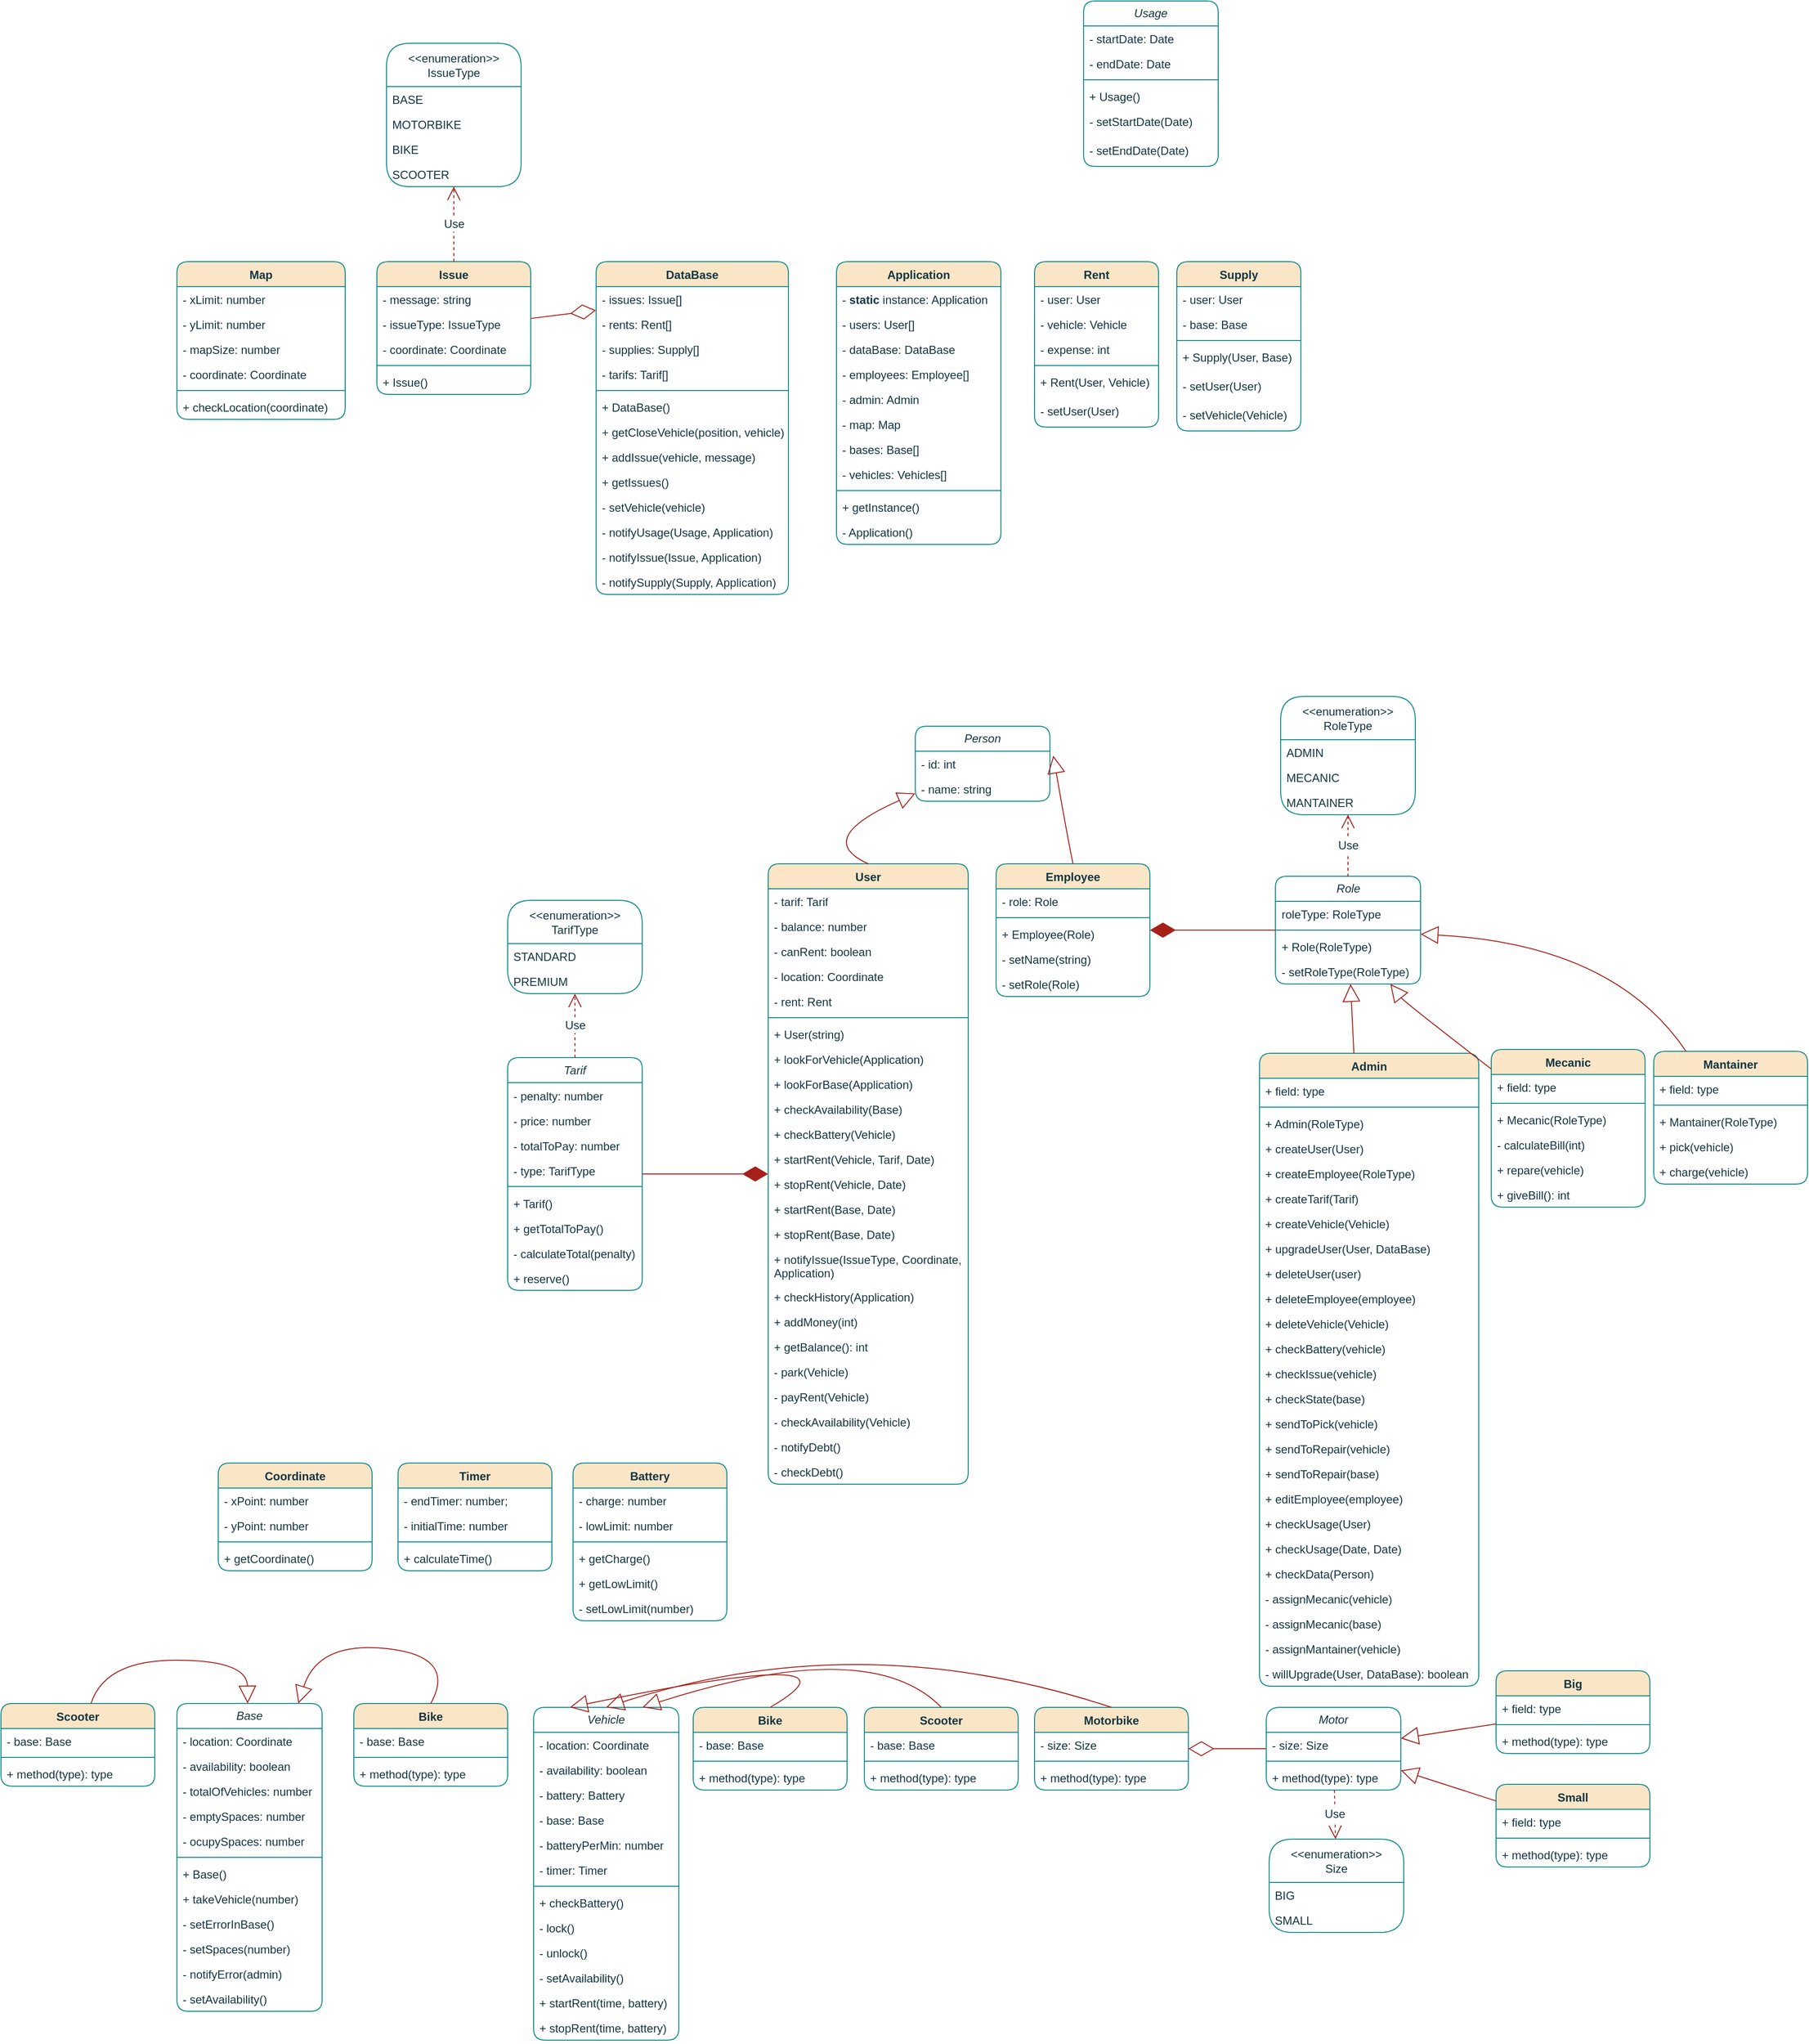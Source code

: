 <mxfile version="26.2.10">
  <diagram id="C5RBs43oDa-KdzZeNtuy" name="Page-1">
    <mxGraphModel dx="1707" dy="2271" grid="0" gridSize="10" guides="1" tooltips="1" connect="1" arrows="1" fold="1" page="0" pageScale="1" pageWidth="2336" pageHeight="1654" background="#ffffff" math="0" shadow="0" adaptiveColors="simple">
      <root>
        <mxCell id="WIyWlLk6GJQsqaUBKTNV-0" />
        <mxCell id="WIyWlLk6GJQsqaUBKTNV-1" parent="WIyWlLk6GJQsqaUBKTNV-0" />
        <mxCell id="N519lql4RB3Tmnlweifi-12" value="User" style="swimlane;fontStyle=1;align=center;verticalAlign=top;childLayout=stackLayout;horizontal=1;startSize=26;horizontalStack=0;resizeParent=1;resizeParentMax=0;resizeLast=0;collapsible=1;marginBottom=0;whiteSpace=wrap;html=1;rounded=1;labelBackgroundColor=none;fillColor=#FAE5C7;strokeColor=#0F8B8D;fontColor=#143642;" parent="WIyWlLk6GJQsqaUBKTNV-1" vertex="1">
          <mxGeometry x="1243" y="403" width="208" height="645" as="geometry" />
        </mxCell>
        <mxCell id="N519lql4RB3Tmnlweifi-13" value="- tarif: Tarif" style="text;strokeColor=none;fillColor=none;align=left;verticalAlign=top;spacingLeft=4;spacingRight=4;overflow=hidden;rotatable=0;points=[[0,0.5],[1,0.5]];portConstraint=eastwest;whiteSpace=wrap;html=1;rounded=1;labelBackgroundColor=none;fontColor=#143642;" parent="N519lql4RB3Tmnlweifi-12" vertex="1">
          <mxGeometry y="26" width="208" height="26" as="geometry" />
        </mxCell>
        <mxCell id="N519lql4RB3Tmnlweifi-53" value="- balance: number" style="text;strokeColor=none;fillColor=none;align=left;verticalAlign=top;spacingLeft=4;spacingRight=4;overflow=hidden;rotatable=0;points=[[0,0.5],[1,0.5]];portConstraint=eastwest;whiteSpace=wrap;html=1;rounded=1;labelBackgroundColor=none;fontColor=#143642;" parent="N519lql4RB3Tmnlweifi-12" vertex="1">
          <mxGeometry y="52" width="208" height="26" as="geometry" />
        </mxCell>
        <mxCell id="N519lql4RB3Tmnlweifi-54" value="- canRent: boolean" style="text;strokeColor=none;fillColor=none;align=left;verticalAlign=top;spacingLeft=4;spacingRight=4;overflow=hidden;rotatable=0;points=[[0,0.5],[1,0.5]];portConstraint=eastwest;whiteSpace=wrap;html=1;rounded=1;labelBackgroundColor=none;fontColor=#143642;" parent="N519lql4RB3Tmnlweifi-12" vertex="1">
          <mxGeometry y="78" width="208" height="26" as="geometry" />
        </mxCell>
        <mxCell id="N519lql4RB3Tmnlweifi-147" value="- location: Coordinate" style="text;strokeColor=none;fillColor=none;align=left;verticalAlign=top;spacingLeft=4;spacingRight=4;overflow=hidden;rotatable=0;points=[[0,0.5],[1,0.5]];portConstraint=eastwest;whiteSpace=wrap;html=1;rounded=1;labelBackgroundColor=none;fontColor=#143642;" parent="N519lql4RB3Tmnlweifi-12" vertex="1">
          <mxGeometry y="104" width="208" height="26" as="geometry" />
        </mxCell>
        <mxCell id="zjAkS0u6og-Pdvrt3DcL-391" value="- rent: Rent" style="text;strokeColor=none;fillColor=none;align=left;verticalAlign=top;spacingLeft=4;spacingRight=4;overflow=hidden;rotatable=0;points=[[0,0.5],[1,0.5]];portConstraint=eastwest;whiteSpace=wrap;html=1;fontColor=#143642;" vertex="1" parent="N519lql4RB3Tmnlweifi-12">
          <mxGeometry y="130" width="208" height="26" as="geometry" />
        </mxCell>
        <mxCell id="N519lql4RB3Tmnlweifi-14" value="" style="line;strokeWidth=1;fillColor=none;align=left;verticalAlign=middle;spacingTop=-1;spacingLeft=3;spacingRight=3;rotatable=0;labelPosition=right;points=[];portConstraint=eastwest;strokeColor=#0F8B8D;rounded=1;labelBackgroundColor=none;fontColor=#143642;" parent="N519lql4RB3Tmnlweifi-12" vertex="1">
          <mxGeometry y="156" width="208" height="8" as="geometry" />
        </mxCell>
        <mxCell id="N519lql4RB3Tmnlweifi-15" value="+ User(string)" style="text;strokeColor=none;fillColor=none;align=left;verticalAlign=top;spacingLeft=4;spacingRight=4;overflow=hidden;rotatable=0;points=[[0,0.5],[1,0.5]];portConstraint=eastwest;whiteSpace=wrap;html=1;rounded=1;labelBackgroundColor=none;fontColor=#143642;" parent="N519lql4RB3Tmnlweifi-12" vertex="1">
          <mxGeometry y="164" width="208" height="26" as="geometry" />
        </mxCell>
        <mxCell id="zjAkS0u6og-Pdvrt3DcL-388" value="+ lookForVehicle(Application)" style="text;strokeColor=none;fillColor=none;align=left;verticalAlign=top;spacingLeft=4;spacingRight=4;overflow=hidden;rotatable=0;points=[[0,0.5],[1,0.5]];portConstraint=eastwest;whiteSpace=wrap;html=1;rounded=1;labelBackgroundColor=none;fontColor=#143642;" vertex="1" parent="N519lql4RB3Tmnlweifi-12">
          <mxGeometry y="190" width="208" height="26" as="geometry" />
        </mxCell>
        <mxCell id="zjAkS0u6og-Pdvrt3DcL-389" value="+ lookForBase(Application)" style="text;strokeColor=none;fillColor=none;align=left;verticalAlign=top;spacingLeft=4;spacingRight=4;overflow=hidden;rotatable=0;points=[[0,0.5],[1,0.5]];portConstraint=eastwest;whiteSpace=wrap;html=1;rounded=1;labelBackgroundColor=none;fontColor=#143642;" vertex="1" parent="N519lql4RB3Tmnlweifi-12">
          <mxGeometry y="216" width="208" height="26" as="geometry" />
        </mxCell>
        <mxCell id="zjAkS0u6og-Pdvrt3DcL-387" value="+ checkAvailability(Base)" style="text;strokeColor=none;fillColor=none;align=left;verticalAlign=top;spacingLeft=4;spacingRight=4;overflow=hidden;rotatable=0;points=[[0,0.5],[1,0.5]];portConstraint=eastwest;whiteSpace=wrap;html=1;rounded=1;labelBackgroundColor=none;fontColor=#143642;" vertex="1" parent="N519lql4RB3Tmnlweifi-12">
          <mxGeometry y="242" width="208" height="26" as="geometry" />
        </mxCell>
        <mxCell id="zjAkS0u6og-Pdvrt3DcL-312" value="+ checkBattery(Vehicle)" style="text;strokeColor=none;fillColor=none;align=left;verticalAlign=top;spacingLeft=4;spacingRight=4;overflow=hidden;rotatable=0;points=[[0,0.5],[1,0.5]];portConstraint=eastwest;whiteSpace=wrap;html=1;rounded=1;labelBackgroundColor=none;fontColor=#143642;" vertex="1" parent="N519lql4RB3Tmnlweifi-12">
          <mxGeometry y="268" width="208" height="26" as="geometry" />
        </mxCell>
        <mxCell id="N519lql4RB3Tmnlweifi-59" value="+ startRent(Vehicle, Tarif, Date)" style="text;strokeColor=none;fillColor=none;align=left;verticalAlign=top;spacingLeft=4;spacingRight=4;overflow=hidden;rotatable=0;points=[[0,0.5],[1,0.5]];portConstraint=eastwest;whiteSpace=wrap;html=1;rounded=1;labelBackgroundColor=none;fontColor=#143642;" parent="N519lql4RB3Tmnlweifi-12" vertex="1">
          <mxGeometry y="294" width="208" height="26" as="geometry" />
        </mxCell>
        <mxCell id="zjAkS0u6og-Pdvrt3DcL-390" value="+ stopRent(Vehicle, Date)" style="text;strokeColor=none;fillColor=none;align=left;verticalAlign=top;spacingLeft=4;spacingRight=4;overflow=hidden;rotatable=0;points=[[0,0.5],[1,0.5]];portConstraint=eastwest;whiteSpace=wrap;html=1;rounded=1;labelBackgroundColor=none;fontColor=#143642;" vertex="1" parent="N519lql4RB3Tmnlweifi-12">
          <mxGeometry y="320" width="208" height="26" as="geometry" />
        </mxCell>
        <mxCell id="zjAkS0u6og-Pdvrt3DcL-392" value="+ startRent(Base, Date)" style="text;strokeColor=none;fillColor=none;align=left;verticalAlign=top;spacingLeft=4;spacingRight=4;overflow=hidden;rotatable=0;points=[[0,0.5],[1,0.5]];portConstraint=eastwest;whiteSpace=wrap;html=1;rounded=1;labelBackgroundColor=none;fontColor=#143642;" vertex="1" parent="N519lql4RB3Tmnlweifi-12">
          <mxGeometry y="346" width="208" height="26" as="geometry" />
        </mxCell>
        <mxCell id="zjAkS0u6og-Pdvrt3DcL-393" value="+ stopRent(Base, Date)" style="text;strokeColor=none;fillColor=none;align=left;verticalAlign=top;spacingLeft=4;spacingRight=4;overflow=hidden;rotatable=0;points=[[0,0.5],[1,0.5]];portConstraint=eastwest;whiteSpace=wrap;html=1;rounded=1;labelBackgroundColor=none;fontColor=#143642;" vertex="1" parent="N519lql4RB3Tmnlweifi-12">
          <mxGeometry y="372" width="208" height="26" as="geometry" />
        </mxCell>
        <mxCell id="zjAkS0u6og-Pdvrt3DcL-308" value="+ notifyIssue(IssueType, Coordinate, Application)" style="text;strokeColor=none;fillColor=none;align=left;verticalAlign=top;spacingLeft=4;spacingRight=4;overflow=hidden;rotatable=0;points=[[0,0.5],[1,0.5]];portConstraint=eastwest;whiteSpace=wrap;html=1;rounded=1;labelBackgroundColor=none;fontColor=#143642;" vertex="1" parent="N519lql4RB3Tmnlweifi-12">
          <mxGeometry y="398" width="208" height="39" as="geometry" />
        </mxCell>
        <mxCell id="zjAkS0u6og-Pdvrt3DcL-438" value="+ checkHistory(Application)" style="text;strokeColor=none;fillColor=none;align=left;verticalAlign=top;spacingLeft=4;spacingRight=4;overflow=hidden;rotatable=0;points=[[0,0.5],[1,0.5]];portConstraint=eastwest;whiteSpace=wrap;html=1;fontColor=#143642;" vertex="1" parent="N519lql4RB3Tmnlweifi-12">
          <mxGeometry y="437" width="208" height="26" as="geometry" />
        </mxCell>
        <mxCell id="zjAkS0u6og-Pdvrt3DcL-311" value="+ addMoney(int)" style="text;strokeColor=none;fillColor=none;align=left;verticalAlign=top;spacingLeft=4;spacingRight=4;overflow=hidden;rotatable=0;points=[[0,0.5],[1,0.5]];portConstraint=eastwest;whiteSpace=wrap;html=1;rounded=1;labelBackgroundColor=none;fontColor=#143642;" vertex="1" parent="N519lql4RB3Tmnlweifi-12">
          <mxGeometry y="463" width="208" height="26" as="geometry" />
        </mxCell>
        <mxCell id="zjAkS0u6og-Pdvrt3DcL-439" value="+ getBalance(): int" style="text;strokeColor=none;fillColor=none;align=left;verticalAlign=top;spacingLeft=4;spacingRight=4;overflow=hidden;rotatable=0;points=[[0,0.5],[1,0.5]];portConstraint=eastwest;whiteSpace=wrap;html=1;fontColor=#143642;" vertex="1" parent="N519lql4RB3Tmnlweifi-12">
          <mxGeometry y="489" width="208" height="26" as="geometry" />
        </mxCell>
        <mxCell id="zjAkS0u6og-Pdvrt3DcL-309" value="- park(Vehicle)" style="text;strokeColor=none;fillColor=none;align=left;verticalAlign=top;spacingLeft=4;spacingRight=4;overflow=hidden;rotatable=0;points=[[0,0.5],[1,0.5]];portConstraint=eastwest;whiteSpace=wrap;html=1;rounded=1;labelBackgroundColor=none;fontColor=#143642;" vertex="1" parent="N519lql4RB3Tmnlweifi-12">
          <mxGeometry y="515" width="208" height="26" as="geometry" />
        </mxCell>
        <mxCell id="zjAkS0u6og-Pdvrt3DcL-310" value="- payRent(Vehicle)" style="text;strokeColor=none;fillColor=none;align=left;verticalAlign=top;spacingLeft=4;spacingRight=4;overflow=hidden;rotatable=0;points=[[0,0.5],[1,0.5]];portConstraint=eastwest;whiteSpace=wrap;html=1;rounded=1;labelBackgroundColor=none;fontColor=#143642;" vertex="1" parent="N519lql4RB3Tmnlweifi-12">
          <mxGeometry y="541" width="208" height="26" as="geometry" />
        </mxCell>
        <mxCell id="zjAkS0u6og-Pdvrt3DcL-313" value="- checkAvailability(Vehicle)" style="text;strokeColor=none;fillColor=none;align=left;verticalAlign=top;spacingLeft=4;spacingRight=4;overflow=hidden;rotatable=0;points=[[0,0.5],[1,0.5]];portConstraint=eastwest;whiteSpace=wrap;html=1;rounded=1;labelBackgroundColor=none;fontColor=#143642;" vertex="1" parent="N519lql4RB3Tmnlweifi-12">
          <mxGeometry y="567" width="208" height="26" as="geometry" />
        </mxCell>
        <mxCell id="zjAkS0u6og-Pdvrt3DcL-314" value="- notifyDebt()" style="text;strokeColor=none;fillColor=none;align=left;verticalAlign=top;spacingLeft=4;spacingRight=4;overflow=hidden;rotatable=0;points=[[0,0.5],[1,0.5]];portConstraint=eastwest;whiteSpace=wrap;html=1;rounded=1;labelBackgroundColor=none;fontColor=#143642;" vertex="1" parent="N519lql4RB3Tmnlweifi-12">
          <mxGeometry y="593" width="208" height="26" as="geometry" />
        </mxCell>
        <mxCell id="zjAkS0u6og-Pdvrt3DcL-315" value="- checkDebt()" style="text;strokeColor=none;fillColor=none;align=left;verticalAlign=top;spacingLeft=4;spacingRight=4;overflow=hidden;rotatable=0;points=[[0,0.5],[1,0.5]];portConstraint=eastwest;whiteSpace=wrap;html=1;rounded=1;labelBackgroundColor=none;fontColor=#143642;" vertex="1" parent="N519lql4RB3Tmnlweifi-12">
          <mxGeometry y="619" width="208" height="26" as="geometry" />
        </mxCell>
        <mxCell id="N519lql4RB3Tmnlweifi-16" value="Employee" style="swimlane;fontStyle=1;align=center;verticalAlign=top;childLayout=stackLayout;horizontal=1;startSize=26;horizontalStack=0;resizeParent=1;resizeParentMax=0;resizeLast=0;collapsible=1;marginBottom=0;whiteSpace=wrap;html=1;rounded=1;labelBackgroundColor=none;fillColor=#FAE5C7;strokeColor=#0F8B8D;fontColor=#143642;" parent="WIyWlLk6GJQsqaUBKTNV-1" vertex="1">
          <mxGeometry x="1480" y="403" width="160" height="138" as="geometry" />
        </mxCell>
        <mxCell id="zjAkS0u6og-Pdvrt3DcL-189" value="- role: Role" style="text;strokeColor=none;fillColor=none;align=left;verticalAlign=top;spacingLeft=4;spacingRight=4;overflow=hidden;rotatable=0;points=[[0,0.5],[1,0.5]];portConstraint=eastwest;whiteSpace=wrap;html=1;fontColor=#143642;" vertex="1" parent="N519lql4RB3Tmnlweifi-16">
          <mxGeometry y="26" width="160" height="26" as="geometry" />
        </mxCell>
        <mxCell id="zjAkS0u6og-Pdvrt3DcL-249" value="" style="line;strokeWidth=1;fillColor=none;align=left;verticalAlign=middle;spacingTop=-1;spacingLeft=3;spacingRight=3;rotatable=0;labelPosition=right;points=[];portConstraint=eastwest;strokeColor=inherit;fontColor=#143642;" vertex="1" parent="N519lql4RB3Tmnlweifi-16">
          <mxGeometry y="52" width="160" height="8" as="geometry" />
        </mxCell>
        <mxCell id="zjAkS0u6og-Pdvrt3DcL-261" value="+ Employee(Role)" style="text;strokeColor=none;fillColor=none;align=left;verticalAlign=top;spacingLeft=4;spacingRight=4;overflow=hidden;rotatable=0;points=[[0,0.5],[1,0.5]];portConstraint=eastwest;whiteSpace=wrap;html=1;fontColor=#143642;" vertex="1" parent="N519lql4RB3Tmnlweifi-16">
          <mxGeometry y="60" width="160" height="26" as="geometry" />
        </mxCell>
        <mxCell id="zjAkS0u6og-Pdvrt3DcL-262" value="- setName(string)" style="text;strokeColor=none;fillColor=none;align=left;verticalAlign=top;spacingLeft=4;spacingRight=4;overflow=hidden;rotatable=0;points=[[0,0.5],[1,0.5]];portConstraint=eastwest;whiteSpace=wrap;html=1;fontColor=#143642;" vertex="1" parent="N519lql4RB3Tmnlweifi-16">
          <mxGeometry y="86" width="160" height="26" as="geometry" />
        </mxCell>
        <mxCell id="zjAkS0u6og-Pdvrt3DcL-250" value="- setRole(Role)" style="text;strokeColor=none;fillColor=none;align=left;verticalAlign=top;spacingLeft=4;spacingRight=4;overflow=hidden;rotatable=0;points=[[0,0.5],[1,0.5]];portConstraint=eastwest;whiteSpace=wrap;html=1;fontColor=#143642;" vertex="1" parent="N519lql4RB3Tmnlweifi-16">
          <mxGeometry y="112" width="160" height="26" as="geometry" />
        </mxCell>
        <mxCell id="N519lql4RB3Tmnlweifi-33" value="&lt;i&gt;Tarif&lt;/i&gt;" style="swimlane;fontStyle=0;childLayout=stackLayout;horizontal=1;startSize=26;fillColor=none;horizontalStack=0;resizeParent=1;resizeParentMax=0;resizeLast=0;collapsible=1;marginBottom=0;whiteSpace=wrap;html=1;rounded=1;labelBackgroundColor=none;strokeColor=#0F8B8D;fontColor=#143642;" parent="WIyWlLk6GJQsqaUBKTNV-1" vertex="1">
          <mxGeometry x="972" y="604.5" width="140" height="242" as="geometry" />
        </mxCell>
        <mxCell id="N519lql4RB3Tmnlweifi-90" value="- penalty: number" style="text;strokeColor=none;fillColor=none;align=left;verticalAlign=top;spacingLeft=4;spacingRight=4;overflow=hidden;rotatable=0;points=[[0,0.5],[1,0.5]];portConstraint=eastwest;whiteSpace=wrap;html=1;rounded=1;labelBackgroundColor=none;fontColor=#143642;" parent="N519lql4RB3Tmnlweifi-33" vertex="1">
          <mxGeometry y="26" width="140" height="26" as="geometry" />
        </mxCell>
        <mxCell id="N519lql4RB3Tmnlweifi-87" value="- price: number" style="text;strokeColor=none;fillColor=none;align=left;verticalAlign=top;spacingLeft=4;spacingRight=4;overflow=hidden;rotatable=0;points=[[0,0.5],[1,0.5]];portConstraint=eastwest;whiteSpace=wrap;html=1;rounded=1;labelBackgroundColor=none;fontColor=#143642;" parent="N519lql4RB3Tmnlweifi-33" vertex="1">
          <mxGeometry y="52" width="140" height="26" as="geometry" />
        </mxCell>
        <mxCell id="N519lql4RB3Tmnlweifi-91" value="- totalToPay: number" style="text;strokeColor=none;fillColor=none;align=left;verticalAlign=top;spacingLeft=4;spacingRight=4;overflow=hidden;rotatable=0;points=[[0,0.5],[1,0.5]];portConstraint=eastwest;whiteSpace=wrap;html=1;rounded=1;labelBackgroundColor=none;fontColor=#143642;" parent="N519lql4RB3Tmnlweifi-33" vertex="1">
          <mxGeometry y="78" width="140" height="26" as="geometry" />
        </mxCell>
        <mxCell id="zjAkS0u6og-Pdvrt3DcL-300" value="- type: TarifType" style="text;strokeColor=none;fillColor=none;align=left;verticalAlign=top;spacingLeft=4;spacingRight=4;overflow=hidden;rotatable=0;points=[[0,0.5],[1,0.5]];portConstraint=eastwest;whiteSpace=wrap;html=1;rounded=1;labelBackgroundColor=none;fontColor=#143642;" vertex="1" parent="N519lql4RB3Tmnlweifi-33">
          <mxGeometry y="104" width="140" height="26" as="geometry" />
        </mxCell>
        <mxCell id="N519lql4RB3Tmnlweifi-88" value="" style="line;strokeWidth=1;fillColor=none;align=left;verticalAlign=middle;spacingTop=-1;spacingLeft=3;spacingRight=3;rotatable=0;labelPosition=right;points=[];portConstraint=eastwest;strokeColor=#0F8B8D;rounded=1;labelBackgroundColor=none;fontColor=#143642;" parent="N519lql4RB3Tmnlweifi-33" vertex="1">
          <mxGeometry y="130" width="140" height="8" as="geometry" />
        </mxCell>
        <mxCell id="zjAkS0u6og-Pdvrt3DcL-441" value="+ Tarif()" style="text;strokeColor=none;fillColor=none;align=left;verticalAlign=top;spacingLeft=4;spacingRight=4;overflow=hidden;rotatable=0;points=[[0,0.5],[1,0.5]];portConstraint=eastwest;whiteSpace=wrap;html=1;fontColor=#143642;" vertex="1" parent="N519lql4RB3Tmnlweifi-33">
          <mxGeometry y="138" width="140" height="26" as="geometry" />
        </mxCell>
        <mxCell id="N519lql4RB3Tmnlweifi-93" value="+ getTotalToPay()" style="text;strokeColor=none;fillColor=none;align=left;verticalAlign=top;spacingLeft=4;spacingRight=4;overflow=hidden;rotatable=0;points=[[0,0.5],[1,0.5]];portConstraint=eastwest;whiteSpace=wrap;html=1;rounded=1;labelBackgroundColor=none;fontColor=#143642;" parent="N519lql4RB3Tmnlweifi-33" vertex="1">
          <mxGeometry y="164" width="140" height="26" as="geometry" />
        </mxCell>
        <mxCell id="N519lql4RB3Tmnlweifi-52" value="- calculateTotal(penalty)" style="text;strokeColor=none;fillColor=none;align=left;verticalAlign=top;spacingLeft=4;spacingRight=4;overflow=hidden;rotatable=0;points=[[0,0.5],[1,0.5]];portConstraint=eastwest;whiteSpace=wrap;html=1;rounded=1;labelBackgroundColor=none;fontColor=#143642;" parent="N519lql4RB3Tmnlweifi-33" vertex="1">
          <mxGeometry y="190" width="140" height="26" as="geometry" />
        </mxCell>
        <mxCell id="zjAkS0u6og-Pdvrt3DcL-440" value="+ reserve()" style="text;strokeColor=none;fillColor=none;align=left;verticalAlign=top;spacingLeft=4;spacingRight=4;overflow=hidden;rotatable=0;points=[[0,0.5],[1,0.5]];portConstraint=eastwest;whiteSpace=wrap;html=1;fontColor=#143642;" vertex="1" parent="N519lql4RB3Tmnlweifi-33">
          <mxGeometry y="216" width="140" height="26" as="geometry" />
        </mxCell>
        <mxCell id="N519lql4RB3Tmnlweifi-117" value="Map" style="swimlane;fontStyle=1;align=center;verticalAlign=top;childLayout=stackLayout;horizontal=1;startSize=26;horizontalStack=0;resizeParent=1;resizeParentMax=0;resizeLast=0;collapsible=1;marginBottom=0;whiteSpace=wrap;html=1;rounded=1;labelBackgroundColor=none;fillColor=#FAE5C7;strokeColor=#0F8B8D;fontColor=#143642;" parent="WIyWlLk6GJQsqaUBKTNV-1" vertex="1">
          <mxGeometry x="628" y="-223" width="175" height="164" as="geometry" />
        </mxCell>
        <mxCell id="N519lql4RB3Tmnlweifi-118" value="- xLimit: number" style="text;strokeColor=none;fillColor=none;align=left;verticalAlign=top;spacingLeft=4;spacingRight=4;overflow=hidden;rotatable=0;points=[[0,0.5],[1,0.5]];portConstraint=eastwest;whiteSpace=wrap;html=1;rounded=1;labelBackgroundColor=none;fontColor=#143642;" parent="N519lql4RB3Tmnlweifi-117" vertex="1">
          <mxGeometry y="26" width="175" height="26" as="geometry" />
        </mxCell>
        <mxCell id="N519lql4RB3Tmnlweifi-121" value="- yLimit: number" style="text;strokeColor=none;fillColor=none;align=left;verticalAlign=top;spacingLeft=4;spacingRight=4;overflow=hidden;rotatable=0;points=[[0,0.5],[1,0.5]];portConstraint=eastwest;whiteSpace=wrap;html=1;rounded=1;labelBackgroundColor=none;fontColor=#143642;" parent="N519lql4RB3Tmnlweifi-117" vertex="1">
          <mxGeometry y="52" width="175" height="26" as="geometry" />
        </mxCell>
        <mxCell id="N519lql4RB3Tmnlweifi-122" value="- mapSize: number" style="text;strokeColor=none;fillColor=none;align=left;verticalAlign=top;spacingLeft=4;spacingRight=4;overflow=hidden;rotatable=0;points=[[0,0.5],[1,0.5]];portConstraint=eastwest;whiteSpace=wrap;html=1;rounded=1;labelBackgroundColor=none;fontColor=#143642;" parent="N519lql4RB3Tmnlweifi-117" vertex="1">
          <mxGeometry y="78" width="175" height="26" as="geometry" />
        </mxCell>
        <mxCell id="N519lql4RB3Tmnlweifi-146" value="- coordinate: Coordinate" style="text;strokeColor=none;fillColor=none;align=left;verticalAlign=top;spacingLeft=4;spacingRight=4;overflow=hidden;rotatable=0;points=[[0,0.5],[1,0.5]];portConstraint=eastwest;whiteSpace=wrap;html=1;rounded=1;labelBackgroundColor=none;fontColor=#143642;" parent="N519lql4RB3Tmnlweifi-117" vertex="1">
          <mxGeometry y="104" width="175" height="26" as="geometry" />
        </mxCell>
        <mxCell id="N519lql4RB3Tmnlweifi-119" value="" style="line;strokeWidth=1;fillColor=none;align=left;verticalAlign=middle;spacingTop=-1;spacingLeft=3;spacingRight=3;rotatable=0;labelPosition=right;points=[];portConstraint=eastwest;strokeColor=#0F8B8D;rounded=1;labelBackgroundColor=none;fontColor=#143642;" parent="N519lql4RB3Tmnlweifi-117" vertex="1">
          <mxGeometry y="130" width="175" height="8" as="geometry" />
        </mxCell>
        <mxCell id="N519lql4RB3Tmnlweifi-124" value="+ checkLocation(coordinate)" style="text;strokeColor=none;fillColor=none;align=left;verticalAlign=top;spacingLeft=4;spacingRight=4;overflow=hidden;rotatable=0;points=[[0,0.5],[1,0.5]];portConstraint=eastwest;whiteSpace=wrap;html=1;rounded=1;labelBackgroundColor=none;fontColor=#143642;" parent="N519lql4RB3Tmnlweifi-117" vertex="1">
          <mxGeometry y="138" width="175" height="26" as="geometry" />
        </mxCell>
        <mxCell id="N519lql4RB3Tmnlweifi-128" value="Coordinate" style="swimlane;fontStyle=1;align=center;verticalAlign=top;childLayout=stackLayout;horizontal=1;startSize=26;horizontalStack=0;resizeParent=1;resizeParentMax=0;resizeLast=0;collapsible=1;marginBottom=0;whiteSpace=wrap;html=1;rounded=1;labelBackgroundColor=none;fillColor=#FAE5C7;strokeColor=#0F8B8D;fontColor=#143642;" parent="WIyWlLk6GJQsqaUBKTNV-1" vertex="1">
          <mxGeometry x="671" y="1026" width="160" height="112" as="geometry" />
        </mxCell>
        <mxCell id="N519lql4RB3Tmnlweifi-129" value="- xPoint: number" style="text;strokeColor=none;fillColor=none;align=left;verticalAlign=top;spacingLeft=4;spacingRight=4;overflow=hidden;rotatable=0;points=[[0,0.5],[1,0.5]];portConstraint=eastwest;whiteSpace=wrap;html=1;rounded=1;labelBackgroundColor=none;fontColor=#143642;" parent="N519lql4RB3Tmnlweifi-128" vertex="1">
          <mxGeometry y="26" width="160" height="26" as="geometry" />
        </mxCell>
        <mxCell id="N519lql4RB3Tmnlweifi-132" value="- yPoint: number" style="text;strokeColor=none;fillColor=none;align=left;verticalAlign=top;spacingLeft=4;spacingRight=4;overflow=hidden;rotatable=0;points=[[0,0.5],[1,0.5]];portConstraint=eastwest;whiteSpace=wrap;html=1;rounded=1;labelBackgroundColor=none;fontColor=#143642;" parent="N519lql4RB3Tmnlweifi-128" vertex="1">
          <mxGeometry y="52" width="160" height="26" as="geometry" />
        </mxCell>
        <mxCell id="N519lql4RB3Tmnlweifi-130" value="" style="line;strokeWidth=1;fillColor=none;align=left;verticalAlign=middle;spacingTop=-1;spacingLeft=3;spacingRight=3;rotatable=0;labelPosition=right;points=[];portConstraint=eastwest;strokeColor=#0F8B8D;rounded=1;labelBackgroundColor=none;fontColor=#143642;" parent="N519lql4RB3Tmnlweifi-128" vertex="1">
          <mxGeometry y="78" width="160" height="8" as="geometry" />
        </mxCell>
        <mxCell id="N519lql4RB3Tmnlweifi-131" value="+ getCoordinate()" style="text;strokeColor=none;fillColor=none;align=left;verticalAlign=top;spacingLeft=4;spacingRight=4;overflow=hidden;rotatable=0;points=[[0,0.5],[1,0.5]];portConstraint=eastwest;whiteSpace=wrap;html=1;rounded=1;labelBackgroundColor=none;fontColor=#143642;" parent="N519lql4RB3Tmnlweifi-128" vertex="1">
          <mxGeometry y="86" width="160" height="26" as="geometry" />
        </mxCell>
        <mxCell id="N519lql4RB3Tmnlweifi-155" value="Battery" style="swimlane;fontStyle=1;align=center;verticalAlign=top;childLayout=stackLayout;horizontal=1;startSize=26;horizontalStack=0;resizeParent=1;resizeParentMax=0;resizeLast=0;collapsible=1;marginBottom=0;whiteSpace=wrap;html=1;rounded=1;labelBackgroundColor=none;fillColor=#FAE5C7;strokeColor=#0F8B8D;fontColor=#143642;" parent="WIyWlLk6GJQsqaUBKTNV-1" vertex="1">
          <mxGeometry x="1040" y="1026" width="160" height="164" as="geometry" />
        </mxCell>
        <mxCell id="N519lql4RB3Tmnlweifi-156" value="- charge: number" style="text;strokeColor=none;fillColor=none;align=left;verticalAlign=top;spacingLeft=4;spacingRight=4;overflow=hidden;rotatable=0;points=[[0,0.5],[1,0.5]];portConstraint=eastwest;whiteSpace=wrap;html=1;rounded=1;labelBackgroundColor=none;fontColor=#143642;" parent="N519lql4RB3Tmnlweifi-155" vertex="1">
          <mxGeometry y="26" width="160" height="26" as="geometry" />
        </mxCell>
        <mxCell id="N519lql4RB3Tmnlweifi-166" value="- lowLimit: number" style="text;strokeColor=none;fillColor=none;align=left;verticalAlign=top;spacingLeft=4;spacingRight=4;overflow=hidden;rotatable=0;points=[[0,0.5],[1,0.5]];portConstraint=eastwest;whiteSpace=wrap;html=1;rounded=1;labelBackgroundColor=none;fontColor=#143642;" parent="N519lql4RB3Tmnlweifi-155" vertex="1">
          <mxGeometry y="52" width="160" height="26" as="geometry" />
        </mxCell>
        <mxCell id="N519lql4RB3Tmnlweifi-157" value="" style="line;strokeWidth=1;fillColor=none;align=left;verticalAlign=middle;spacingTop=-1;spacingLeft=3;spacingRight=3;rotatable=0;labelPosition=right;points=[];portConstraint=eastwest;strokeColor=#0F8B8D;rounded=1;labelBackgroundColor=none;fontColor=#143642;" parent="N519lql4RB3Tmnlweifi-155" vertex="1">
          <mxGeometry y="78" width="160" height="8" as="geometry" />
        </mxCell>
        <mxCell id="N519lql4RB3Tmnlweifi-167" value="+ getCharge()" style="text;strokeColor=none;fillColor=none;align=left;verticalAlign=top;spacingLeft=4;spacingRight=4;overflow=hidden;rotatable=0;points=[[0,0.5],[1,0.5]];portConstraint=eastwest;whiteSpace=wrap;html=1;rounded=1;labelBackgroundColor=none;fontColor=#143642;" parent="N519lql4RB3Tmnlweifi-155" vertex="1">
          <mxGeometry y="86" width="160" height="26" as="geometry" />
        </mxCell>
        <mxCell id="N519lql4RB3Tmnlweifi-168" value="+ getLowLimit()" style="text;strokeColor=none;fillColor=none;align=left;verticalAlign=top;spacingLeft=4;spacingRight=4;overflow=hidden;rotatable=0;points=[[0,0.5],[1,0.5]];portConstraint=eastwest;whiteSpace=wrap;html=1;rounded=1;labelBackgroundColor=none;fontColor=#143642;" parent="N519lql4RB3Tmnlweifi-155" vertex="1">
          <mxGeometry y="112" width="160" height="26" as="geometry" />
        </mxCell>
        <mxCell id="N519lql4RB3Tmnlweifi-158" value="- setLowLimit(number)" style="text;strokeColor=none;fillColor=none;align=left;verticalAlign=top;spacingLeft=4;spacingRight=4;overflow=hidden;rotatable=0;points=[[0,0.5],[1,0.5]];portConstraint=eastwest;whiteSpace=wrap;html=1;rounded=1;labelBackgroundColor=none;fontColor=#143642;" parent="N519lql4RB3Tmnlweifi-155" vertex="1">
          <mxGeometry y="138" width="160" height="26" as="geometry" />
        </mxCell>
        <mxCell id="N519lql4RB3Tmnlweifi-172" value="Bike" style="swimlane;fontStyle=1;align=center;verticalAlign=top;childLayout=stackLayout;horizontal=1;startSize=26;horizontalStack=0;resizeParent=1;resizeParentMax=0;resizeLast=0;collapsible=1;marginBottom=0;whiteSpace=wrap;html=1;rounded=1;labelBackgroundColor=none;fillColor=#FAE5C7;strokeColor=#0F8B8D;fontColor=#143642;" parent="WIyWlLk6GJQsqaUBKTNV-1" vertex="1">
          <mxGeometry x="1165" y="1280" width="160" height="86" as="geometry" />
        </mxCell>
        <mxCell id="N519lql4RB3Tmnlweifi-173" value="- base: Base" style="text;strokeColor=none;fillColor=none;align=left;verticalAlign=top;spacingLeft=4;spacingRight=4;overflow=hidden;rotatable=0;points=[[0,0.5],[1,0.5]];portConstraint=eastwest;whiteSpace=wrap;html=1;rounded=1;labelBackgroundColor=none;fontColor=#143642;" parent="N519lql4RB3Tmnlweifi-172" vertex="1">
          <mxGeometry y="26" width="160" height="26" as="geometry" />
        </mxCell>
        <mxCell id="N519lql4RB3Tmnlweifi-174" value="" style="line;strokeWidth=1;fillColor=none;align=left;verticalAlign=middle;spacingTop=-1;spacingLeft=3;spacingRight=3;rotatable=0;labelPosition=right;points=[];portConstraint=eastwest;strokeColor=#0F8B8D;rounded=1;labelBackgroundColor=none;fontColor=#143642;" parent="N519lql4RB3Tmnlweifi-172" vertex="1">
          <mxGeometry y="52" width="160" height="8" as="geometry" />
        </mxCell>
        <mxCell id="N519lql4RB3Tmnlweifi-175" value="+ method(type): type" style="text;strokeColor=none;fillColor=none;align=left;verticalAlign=top;spacingLeft=4;spacingRight=4;overflow=hidden;rotatable=0;points=[[0,0.5],[1,0.5]];portConstraint=eastwest;whiteSpace=wrap;html=1;rounded=1;labelBackgroundColor=none;fontColor=#143642;" parent="N519lql4RB3Tmnlweifi-172" vertex="1">
          <mxGeometry y="60" width="160" height="26" as="geometry" />
        </mxCell>
        <mxCell id="N519lql4RB3Tmnlweifi-176" value="Scooter" style="swimlane;fontStyle=1;align=center;verticalAlign=top;childLayout=stackLayout;horizontal=1;startSize=26;horizontalStack=0;resizeParent=1;resizeParentMax=0;resizeLast=0;collapsible=1;marginBottom=0;whiteSpace=wrap;html=1;rounded=1;labelBackgroundColor=none;fillColor=#FAE5C7;strokeColor=#0F8B8D;fontColor=#143642;" parent="WIyWlLk6GJQsqaUBKTNV-1" vertex="1">
          <mxGeometry x="1343" y="1280" width="160" height="86" as="geometry" />
        </mxCell>
        <mxCell id="N519lql4RB3Tmnlweifi-177" value="- base: Base" style="text;strokeColor=none;fillColor=none;align=left;verticalAlign=top;spacingLeft=4;spacingRight=4;overflow=hidden;rotatable=0;points=[[0,0.5],[1,0.5]];portConstraint=eastwest;whiteSpace=wrap;html=1;rounded=1;labelBackgroundColor=none;fontColor=#143642;" parent="N519lql4RB3Tmnlweifi-176" vertex="1">
          <mxGeometry y="26" width="160" height="26" as="geometry" />
        </mxCell>
        <mxCell id="N519lql4RB3Tmnlweifi-178" value="" style="line;strokeWidth=1;fillColor=none;align=left;verticalAlign=middle;spacingTop=-1;spacingLeft=3;spacingRight=3;rotatable=0;labelPosition=right;points=[];portConstraint=eastwest;strokeColor=#0F8B8D;rounded=1;labelBackgroundColor=none;fontColor=#143642;" parent="N519lql4RB3Tmnlweifi-176" vertex="1">
          <mxGeometry y="52" width="160" height="8" as="geometry" />
        </mxCell>
        <mxCell id="N519lql4RB3Tmnlweifi-179" value="+ method(type): type" style="text;strokeColor=none;fillColor=none;align=left;verticalAlign=top;spacingLeft=4;spacingRight=4;overflow=hidden;rotatable=0;points=[[0,0.5],[1,0.5]];portConstraint=eastwest;whiteSpace=wrap;html=1;rounded=1;labelBackgroundColor=none;fontColor=#143642;" parent="N519lql4RB3Tmnlweifi-176" vertex="1">
          <mxGeometry y="60" width="160" height="26" as="geometry" />
        </mxCell>
        <mxCell id="N519lql4RB3Tmnlweifi-180" value="Motorbike" style="swimlane;fontStyle=1;align=center;verticalAlign=top;childLayout=stackLayout;horizontal=1;startSize=26;horizontalStack=0;resizeParent=1;resizeParentMax=0;resizeLast=0;collapsible=1;marginBottom=0;whiteSpace=wrap;html=1;rounded=1;labelBackgroundColor=none;fillColor=#FAE5C7;strokeColor=#0F8B8D;fontColor=#143642;" parent="WIyWlLk6GJQsqaUBKTNV-1" vertex="1">
          <mxGeometry x="1520" y="1280" width="160" height="86" as="geometry">
            <mxRectangle x="1560" y="1340" width="90" height="30" as="alternateBounds" />
          </mxGeometry>
        </mxCell>
        <mxCell id="N519lql4RB3Tmnlweifi-181" value="- size: Size" style="text;strokeColor=none;fillColor=none;align=left;verticalAlign=top;spacingLeft=4;spacingRight=4;overflow=hidden;rotatable=0;points=[[0,0.5],[1,0.5]];portConstraint=eastwest;whiteSpace=wrap;html=1;rounded=1;labelBackgroundColor=none;fontColor=#143642;" parent="N519lql4RB3Tmnlweifi-180" vertex="1">
          <mxGeometry y="26" width="160" height="26" as="geometry" />
        </mxCell>
        <mxCell id="N519lql4RB3Tmnlweifi-182" value="" style="line;strokeWidth=1;fillColor=none;align=left;verticalAlign=middle;spacingTop=-1;spacingLeft=3;spacingRight=3;rotatable=0;labelPosition=right;points=[];portConstraint=eastwest;strokeColor=#0F8B8D;rounded=1;labelBackgroundColor=none;fontColor=#143642;" parent="N519lql4RB3Tmnlweifi-180" vertex="1">
          <mxGeometry y="52" width="160" height="8" as="geometry" />
        </mxCell>
        <mxCell id="N519lql4RB3Tmnlweifi-183" value="+ method(type): type" style="text;strokeColor=none;fillColor=none;align=left;verticalAlign=top;spacingLeft=4;spacingRight=4;overflow=hidden;rotatable=0;points=[[0,0.5],[1,0.5]];portConstraint=eastwest;whiteSpace=wrap;html=1;rounded=1;labelBackgroundColor=none;fontColor=#143642;" parent="N519lql4RB3Tmnlweifi-180" vertex="1">
          <mxGeometry y="60" width="160" height="26" as="geometry" />
        </mxCell>
        <mxCell id="zjAkS0u6og-Pdvrt3DcL-0" value="Timer" style="swimlane;fontStyle=1;align=center;verticalAlign=top;childLayout=stackLayout;horizontal=1;startSize=26;horizontalStack=0;resizeParent=1;resizeParentMax=0;resizeLast=0;collapsible=1;marginBottom=0;whiteSpace=wrap;html=1;rounded=1;labelBackgroundColor=none;fillColor=#FAE5C7;strokeColor=#0F8B8D;fontColor=#143642;" vertex="1" parent="WIyWlLk6GJQsqaUBKTNV-1">
          <mxGeometry x="858" y="1026" width="160" height="112" as="geometry" />
        </mxCell>
        <mxCell id="zjAkS0u6og-Pdvrt3DcL-10" value="- endTimer: number;" style="text;strokeColor=none;fillColor=none;align=left;verticalAlign=top;spacingLeft=4;spacingRight=4;overflow=hidden;rotatable=0;points=[[0,0.5],[1,0.5]];portConstraint=eastwest;whiteSpace=wrap;html=1;rounded=1;labelBackgroundColor=none;fontColor=#143642;" vertex="1" parent="zjAkS0u6og-Pdvrt3DcL-0">
          <mxGeometry y="26" width="160" height="26" as="geometry" />
        </mxCell>
        <mxCell id="zjAkS0u6og-Pdvrt3DcL-1" value="- initialTime: number" style="text;strokeColor=none;fillColor=none;align=left;verticalAlign=top;spacingLeft=4;spacingRight=4;overflow=hidden;rotatable=0;points=[[0,0.5],[1,0.5]];portConstraint=eastwest;whiteSpace=wrap;html=1;rounded=1;labelBackgroundColor=none;fontColor=#143642;" vertex="1" parent="zjAkS0u6og-Pdvrt3DcL-0">
          <mxGeometry y="52" width="160" height="26" as="geometry" />
        </mxCell>
        <mxCell id="zjAkS0u6og-Pdvrt3DcL-2" value="" style="line;strokeWidth=1;fillColor=none;align=left;verticalAlign=middle;spacingTop=-1;spacingLeft=3;spacingRight=3;rotatable=0;labelPosition=right;points=[];portConstraint=eastwest;strokeColor=#0F8B8D;rounded=1;labelBackgroundColor=none;fontColor=#143642;" vertex="1" parent="zjAkS0u6og-Pdvrt3DcL-0">
          <mxGeometry y="78" width="160" height="8" as="geometry" />
        </mxCell>
        <mxCell id="zjAkS0u6og-Pdvrt3DcL-18" value="+ calculateTime()" style="text;strokeColor=none;fillColor=none;align=left;verticalAlign=top;spacingLeft=4;spacingRight=4;overflow=hidden;rotatable=0;points=[[0,0.5],[1,0.5]];portConstraint=eastwest;whiteSpace=wrap;html=1;rounded=1;labelBackgroundColor=none;fontColor=#143642;" vertex="1" parent="zjAkS0u6og-Pdvrt3DcL-0">
          <mxGeometry y="86" width="160" height="26" as="geometry" />
        </mxCell>
        <mxCell id="zjAkS0u6og-Pdvrt3DcL-48" value="DataBase" style="swimlane;fontStyle=1;align=center;verticalAlign=top;childLayout=stackLayout;horizontal=1;startSize=26;horizontalStack=0;resizeParent=1;resizeParentMax=0;resizeLast=0;collapsible=1;marginBottom=0;whiteSpace=wrap;html=1;rounded=1;labelBackgroundColor=none;fillColor=#FAE5C7;strokeColor=#0F8B8D;fontColor=#143642;" vertex="1" parent="WIyWlLk6GJQsqaUBKTNV-1">
          <mxGeometry x="1064" y="-223" width="200" height="346" as="geometry" />
        </mxCell>
        <mxCell id="zjAkS0u6og-Pdvrt3DcL-111" value="- issues: Issue[]" style="text;strokeColor=none;fillColor=none;align=left;verticalAlign=top;spacingLeft=4;spacingRight=4;overflow=hidden;rotatable=0;points=[[0,0.5],[1,0.5]];portConstraint=eastwest;whiteSpace=wrap;html=1;rounded=1;labelBackgroundColor=none;fontColor=#143642;" vertex="1" parent="zjAkS0u6og-Pdvrt3DcL-48">
          <mxGeometry y="26" width="200" height="26" as="geometry" />
        </mxCell>
        <mxCell id="zjAkS0u6og-Pdvrt3DcL-345" value="- rents: Rent[]" style="text;strokeColor=none;fillColor=none;align=left;verticalAlign=top;spacingLeft=4;spacingRight=4;overflow=hidden;rotatable=0;points=[[0,0.5],[1,0.5]];portConstraint=eastwest;whiteSpace=wrap;html=1;rounded=1;labelBackgroundColor=none;fontColor=#143642;" vertex="1" parent="zjAkS0u6og-Pdvrt3DcL-48">
          <mxGeometry y="52" width="200" height="26" as="geometry" />
        </mxCell>
        <mxCell id="zjAkS0u6og-Pdvrt3DcL-378" value="- supplies: Supply[]" style="text;strokeColor=none;fillColor=none;align=left;verticalAlign=top;spacingLeft=4;spacingRight=4;overflow=hidden;rotatable=0;points=[[0,0.5],[1,0.5]];portConstraint=eastwest;whiteSpace=wrap;html=1;fontColor=#143642;" vertex="1" parent="zjAkS0u6og-Pdvrt3DcL-48">
          <mxGeometry y="78" width="200" height="26" as="geometry" />
        </mxCell>
        <mxCell id="zjAkS0u6og-Pdvrt3DcL-355" value="- tarifs: Tarif[]" style="text;strokeColor=none;fillColor=none;align=left;verticalAlign=top;spacingLeft=4;spacingRight=4;overflow=hidden;rotatable=0;points=[[0,0.5],[1,0.5]];portConstraint=eastwest;whiteSpace=wrap;html=1;rounded=1;labelBackgroundColor=none;fontColor=#143642;" vertex="1" parent="zjAkS0u6og-Pdvrt3DcL-48">
          <mxGeometry y="104" width="200" height="26" as="geometry" />
        </mxCell>
        <mxCell id="zjAkS0u6og-Pdvrt3DcL-50" value="" style="line;strokeWidth=1;fillColor=none;align=left;verticalAlign=middle;spacingTop=-1;spacingLeft=3;spacingRight=3;rotatable=0;labelPosition=right;points=[];portConstraint=eastwest;strokeColor=#0F8B8D;rounded=1;labelBackgroundColor=none;fontColor=#143642;" vertex="1" parent="zjAkS0u6og-Pdvrt3DcL-48">
          <mxGeometry y="130" width="200" height="8" as="geometry" />
        </mxCell>
        <mxCell id="zjAkS0u6og-Pdvrt3DcL-382" value="+ DataBase()" style="text;strokeColor=none;fillColor=none;align=left;verticalAlign=top;spacingLeft=4;spacingRight=4;overflow=hidden;rotatable=0;points=[[0,0.5],[1,0.5]];portConstraint=eastwest;whiteSpace=wrap;html=1;fontColor=#143642;" vertex="1" parent="zjAkS0u6og-Pdvrt3DcL-48">
          <mxGeometry y="138" width="200" height="26" as="geometry" />
        </mxCell>
        <mxCell id="zjAkS0u6og-Pdvrt3DcL-51" value="+ getCloseVehicle(position, vehicle)" style="text;strokeColor=none;fillColor=none;align=left;verticalAlign=top;spacingLeft=4;spacingRight=4;overflow=hidden;rotatable=0;points=[[0,0.5],[1,0.5]];portConstraint=eastwest;whiteSpace=wrap;html=1;rounded=1;labelBackgroundColor=none;fontColor=#143642;" vertex="1" parent="zjAkS0u6og-Pdvrt3DcL-48">
          <mxGeometry y="164" width="200" height="26" as="geometry" />
        </mxCell>
        <mxCell id="zjAkS0u6og-Pdvrt3DcL-112" value="+ addIssue(vehicle, message)" style="text;strokeColor=none;fillColor=none;align=left;verticalAlign=top;spacingLeft=4;spacingRight=4;overflow=hidden;rotatable=0;points=[[0,0.5],[1,0.5]];portConstraint=eastwest;whiteSpace=wrap;html=1;rounded=1;labelBackgroundColor=none;fontColor=#143642;" vertex="1" parent="zjAkS0u6og-Pdvrt3DcL-48">
          <mxGeometry y="190" width="200" height="26" as="geometry" />
        </mxCell>
        <mxCell id="zjAkS0u6og-Pdvrt3DcL-121" value="+ getIssues()" style="text;strokeColor=none;fillColor=none;align=left;verticalAlign=top;spacingLeft=4;spacingRight=4;overflow=hidden;rotatable=0;points=[[0,0.5],[1,0.5]];portConstraint=eastwest;whiteSpace=wrap;html=1;rounded=1;labelBackgroundColor=none;fontColor=#143642;" vertex="1" parent="zjAkS0u6og-Pdvrt3DcL-48">
          <mxGeometry y="216" width="200" height="26" as="geometry" />
        </mxCell>
        <mxCell id="zjAkS0u6og-Pdvrt3DcL-101" value="- setVehicle(vehicle)" style="text;strokeColor=none;fillColor=none;align=left;verticalAlign=top;spacingLeft=4;spacingRight=4;overflow=hidden;rotatable=0;points=[[0,0.5],[1,0.5]];portConstraint=eastwest;whiteSpace=wrap;html=1;rounded=1;labelBackgroundColor=none;fontColor=#143642;" vertex="1" parent="zjAkS0u6og-Pdvrt3DcL-48">
          <mxGeometry y="242" width="200" height="26" as="geometry" />
        </mxCell>
        <mxCell id="zjAkS0u6og-Pdvrt3DcL-379" value="- notifyUsage(Usage, Application)" style="text;strokeColor=none;fillColor=none;align=left;verticalAlign=top;spacingLeft=4;spacingRight=4;overflow=hidden;rotatable=0;points=[[0,0.5],[1,0.5]];portConstraint=eastwest;whiteSpace=wrap;html=1;fontColor=#143642;" vertex="1" parent="zjAkS0u6og-Pdvrt3DcL-48">
          <mxGeometry y="268" width="200" height="26" as="geometry" />
        </mxCell>
        <mxCell id="zjAkS0u6og-Pdvrt3DcL-381" value="- notifyIssue(Issue, Application)" style="text;strokeColor=none;fillColor=none;align=left;verticalAlign=top;spacingLeft=4;spacingRight=4;overflow=hidden;rotatable=0;points=[[0,0.5],[1,0.5]];portConstraint=eastwest;whiteSpace=wrap;html=1;fontColor=#143642;" vertex="1" parent="zjAkS0u6og-Pdvrt3DcL-48">
          <mxGeometry y="294" width="200" height="26" as="geometry" />
        </mxCell>
        <mxCell id="zjAkS0u6og-Pdvrt3DcL-380" value="- notifySupply(Supply, Application)" style="text;strokeColor=none;fillColor=none;align=left;verticalAlign=top;spacingLeft=4;spacingRight=4;overflow=hidden;rotatable=0;points=[[0,0.5],[1,0.5]];portConstraint=eastwest;whiteSpace=wrap;html=1;fontColor=#143642;" vertex="1" parent="zjAkS0u6og-Pdvrt3DcL-48">
          <mxGeometry y="320" width="200" height="26" as="geometry" />
        </mxCell>
        <mxCell id="zjAkS0u6og-Pdvrt3DcL-57" value="" style="endArrow=diamondThin;endFill=0;endSize=24;html=1;rounded=1;fontSize=12;curved=1;labelBackgroundColor=none;strokeColor=#A8201A;fontColor=default;" edge="1" parent="WIyWlLk6GJQsqaUBKTNV-1" source="zjAkS0u6og-Pdvrt3DcL-425" target="N519lql4RB3Tmnlweifi-180">
          <mxGeometry width="160" relative="1" as="geometry">
            <mxPoint x="1750" y="1306.043" as="sourcePoint" />
            <mxPoint x="1570" y="1420" as="targetPoint" />
          </mxGeometry>
        </mxCell>
        <mxCell id="zjAkS0u6og-Pdvrt3DcL-58" value="Big" style="swimlane;fontStyle=1;align=center;verticalAlign=top;childLayout=stackLayout;horizontal=1;startSize=26;horizontalStack=0;resizeParent=1;resizeParentMax=0;resizeLast=0;collapsible=1;marginBottom=0;whiteSpace=wrap;html=1;rounded=1;labelBackgroundColor=none;fillColor=#FAE5C7;strokeColor=#0F8B8D;fontColor=#143642;" vertex="1" parent="WIyWlLk6GJQsqaUBKTNV-1">
          <mxGeometry x="2000" y="1242" width="160" height="86" as="geometry" />
        </mxCell>
        <mxCell id="zjAkS0u6og-Pdvrt3DcL-59" value="+ field: type" style="text;strokeColor=none;fillColor=none;align=left;verticalAlign=top;spacingLeft=4;spacingRight=4;overflow=hidden;rotatable=0;points=[[0,0.5],[1,0.5]];portConstraint=eastwest;whiteSpace=wrap;html=1;rounded=1;labelBackgroundColor=none;fontColor=#143642;" vertex="1" parent="zjAkS0u6og-Pdvrt3DcL-58">
          <mxGeometry y="26" width="160" height="26" as="geometry" />
        </mxCell>
        <mxCell id="zjAkS0u6og-Pdvrt3DcL-60" value="" style="line;strokeWidth=1;fillColor=none;align=left;verticalAlign=middle;spacingTop=-1;spacingLeft=3;spacingRight=3;rotatable=0;labelPosition=right;points=[];portConstraint=eastwest;strokeColor=#0F8B8D;rounded=1;labelBackgroundColor=none;fontColor=#143642;" vertex="1" parent="zjAkS0u6og-Pdvrt3DcL-58">
          <mxGeometry y="52" width="160" height="8" as="geometry" />
        </mxCell>
        <mxCell id="zjAkS0u6og-Pdvrt3DcL-61" value="+ method(type): type" style="text;strokeColor=none;fillColor=none;align=left;verticalAlign=top;spacingLeft=4;spacingRight=4;overflow=hidden;rotatable=0;points=[[0,0.5],[1,0.5]];portConstraint=eastwest;whiteSpace=wrap;html=1;rounded=1;labelBackgroundColor=none;fontColor=#143642;" vertex="1" parent="zjAkS0u6og-Pdvrt3DcL-58">
          <mxGeometry y="60" width="160" height="26" as="geometry" />
        </mxCell>
        <mxCell id="zjAkS0u6og-Pdvrt3DcL-62" value="Small" style="swimlane;fontStyle=1;align=center;verticalAlign=top;childLayout=stackLayout;horizontal=1;startSize=26;horizontalStack=0;resizeParent=1;resizeParentMax=0;resizeLast=0;collapsible=1;marginBottom=0;whiteSpace=wrap;html=1;rounded=1;labelBackgroundColor=none;fillColor=#FAE5C7;strokeColor=#0F8B8D;fontColor=#143642;" vertex="1" parent="WIyWlLk6GJQsqaUBKTNV-1">
          <mxGeometry x="2000" y="1360" width="160" height="86" as="geometry" />
        </mxCell>
        <mxCell id="zjAkS0u6og-Pdvrt3DcL-63" value="+ field: type" style="text;strokeColor=none;fillColor=none;align=left;verticalAlign=top;spacingLeft=4;spacingRight=4;overflow=hidden;rotatable=0;points=[[0,0.5],[1,0.5]];portConstraint=eastwest;whiteSpace=wrap;html=1;rounded=1;labelBackgroundColor=none;fontColor=#143642;" vertex="1" parent="zjAkS0u6og-Pdvrt3DcL-62">
          <mxGeometry y="26" width="160" height="26" as="geometry" />
        </mxCell>
        <mxCell id="zjAkS0u6og-Pdvrt3DcL-64" value="" style="line;strokeWidth=1;fillColor=none;align=left;verticalAlign=middle;spacingTop=-1;spacingLeft=3;spacingRight=3;rotatable=0;labelPosition=right;points=[];portConstraint=eastwest;strokeColor=#0F8B8D;rounded=1;labelBackgroundColor=none;fontColor=#143642;" vertex="1" parent="zjAkS0u6og-Pdvrt3DcL-62">
          <mxGeometry y="52" width="160" height="8" as="geometry" />
        </mxCell>
        <mxCell id="zjAkS0u6og-Pdvrt3DcL-65" value="+ method(type): type" style="text;strokeColor=none;fillColor=none;align=left;verticalAlign=top;spacingLeft=4;spacingRight=4;overflow=hidden;rotatable=0;points=[[0,0.5],[1,0.5]];portConstraint=eastwest;whiteSpace=wrap;html=1;rounded=1;labelBackgroundColor=none;fontColor=#143642;" vertex="1" parent="zjAkS0u6og-Pdvrt3DcL-62">
          <mxGeometry y="60" width="160" height="26" as="geometry" />
        </mxCell>
        <mxCell id="zjAkS0u6og-Pdvrt3DcL-114" value="Issue" style="swimlane;fontStyle=1;align=center;verticalAlign=top;childLayout=stackLayout;horizontal=1;startSize=26;horizontalStack=0;resizeParent=1;resizeParentMax=0;resizeLast=0;collapsible=1;marginBottom=0;whiteSpace=wrap;html=1;rounded=1;labelBackgroundColor=none;fillColor=#FAE5C7;strokeColor=#0F8B8D;fontColor=#143642;" vertex="1" parent="WIyWlLk6GJQsqaUBKTNV-1">
          <mxGeometry x="836" y="-223" width="160" height="138" as="geometry" />
        </mxCell>
        <mxCell id="zjAkS0u6og-Pdvrt3DcL-119" value="- message: string" style="text;strokeColor=none;fillColor=none;align=left;verticalAlign=top;spacingLeft=4;spacingRight=4;overflow=hidden;rotatable=0;points=[[0,0.5],[1,0.5]];portConstraint=eastwest;whiteSpace=wrap;html=1;rounded=1;labelBackgroundColor=none;fontColor=#143642;" vertex="1" parent="zjAkS0u6og-Pdvrt3DcL-114">
          <mxGeometry y="26" width="160" height="26" as="geometry" />
        </mxCell>
        <mxCell id="zjAkS0u6og-Pdvrt3DcL-395" value="- issueType: IssueType" style="text;strokeColor=none;fillColor=none;align=left;verticalAlign=top;spacingLeft=4;spacingRight=4;overflow=hidden;rotatable=0;points=[[0,0.5],[1,0.5]];portConstraint=eastwest;whiteSpace=wrap;html=1;fontColor=#143642;" vertex="1" parent="zjAkS0u6og-Pdvrt3DcL-114">
          <mxGeometry y="52" width="160" height="26" as="geometry" />
        </mxCell>
        <mxCell id="zjAkS0u6og-Pdvrt3DcL-394" value="- coordinate: Coordinate" style="text;strokeColor=none;fillColor=none;align=left;verticalAlign=top;spacingLeft=4;spacingRight=4;overflow=hidden;rotatable=0;points=[[0,0.5],[1,0.5]];portConstraint=eastwest;whiteSpace=wrap;html=1;fontColor=#143642;" vertex="1" parent="zjAkS0u6og-Pdvrt3DcL-114">
          <mxGeometry y="78" width="160" height="26" as="geometry" />
        </mxCell>
        <mxCell id="zjAkS0u6og-Pdvrt3DcL-116" value="" style="line;strokeWidth=1;fillColor=none;align=left;verticalAlign=middle;spacingTop=-1;spacingLeft=3;spacingRight=3;rotatable=0;labelPosition=right;points=[];portConstraint=eastwest;strokeColor=#0F8B8D;rounded=1;labelBackgroundColor=none;fontColor=#143642;" vertex="1" parent="zjAkS0u6og-Pdvrt3DcL-114">
          <mxGeometry y="104" width="160" height="8" as="geometry" />
        </mxCell>
        <mxCell id="zjAkS0u6og-Pdvrt3DcL-117" value="+ Issue()" style="text;strokeColor=none;fillColor=none;align=left;verticalAlign=top;spacingLeft=4;spacingRight=4;overflow=hidden;rotatable=0;points=[[0,0.5],[1,0.5]];portConstraint=eastwest;whiteSpace=wrap;html=1;rounded=1;labelBackgroundColor=none;fontColor=#143642;" vertex="1" parent="zjAkS0u6og-Pdvrt3DcL-114">
          <mxGeometry y="112" width="160" height="26" as="geometry" />
        </mxCell>
        <mxCell id="zjAkS0u6og-Pdvrt3DcL-120" value="" style="endArrow=diamondThin;endFill=0;endSize=24;html=1;rounded=1;fontSize=12;curved=1;entryX=-0.001;entryY=0.948;entryDx=0;entryDy=0;entryPerimeter=0;labelBackgroundColor=none;strokeColor=#A8201A;fontColor=default;" edge="1" parent="WIyWlLk6GJQsqaUBKTNV-1" source="zjAkS0u6og-Pdvrt3DcL-114" target="zjAkS0u6og-Pdvrt3DcL-111">
          <mxGeometry width="160" relative="1" as="geometry">
            <mxPoint x="1147" y="11" as="sourcePoint" />
            <mxPoint x="1307" y="11" as="targetPoint" />
          </mxGeometry>
        </mxCell>
        <mxCell id="zjAkS0u6og-Pdvrt3DcL-152" value="&lt;i&gt;Person&lt;/i&gt;" style="swimlane;fontStyle=0;childLayout=stackLayout;horizontal=1;startSize=26;fillColor=none;horizontalStack=0;resizeParent=1;resizeParentMax=0;resizeLast=0;collapsible=1;marginBottom=0;whiteSpace=wrap;html=1;strokeColor=#0F8B8D;fontColor=#143642;rounded=1;" vertex="1" parent="WIyWlLk6GJQsqaUBKTNV-1">
          <mxGeometry x="1396" y="260" width="140" height="78" as="geometry" />
        </mxCell>
        <mxCell id="zjAkS0u6og-Pdvrt3DcL-153" value="- id: int" style="text;strokeColor=none;fillColor=none;align=left;verticalAlign=top;spacingLeft=4;spacingRight=4;overflow=hidden;rotatable=0;points=[[0,0.5],[1,0.5]];portConstraint=eastwest;whiteSpace=wrap;html=1;fontColor=#143642;" vertex="1" parent="zjAkS0u6og-Pdvrt3DcL-152">
          <mxGeometry y="26" width="140" height="26" as="geometry" />
        </mxCell>
        <mxCell id="zjAkS0u6og-Pdvrt3DcL-320" value="- name: string" style="text;strokeColor=none;fillColor=none;align=left;verticalAlign=top;spacingLeft=4;spacingRight=4;overflow=hidden;rotatable=0;points=[[0,0.5],[1,0.5]];portConstraint=eastwest;whiteSpace=wrap;html=1;fontColor=#143642;" vertex="1" parent="zjAkS0u6og-Pdvrt3DcL-152">
          <mxGeometry y="52" width="140" height="26" as="geometry" />
        </mxCell>
        <mxCell id="zjAkS0u6og-Pdvrt3DcL-159" value="" style="endArrow=block;endSize=16;endFill=0;html=1;rounded=0;strokeColor=#A8201A;fontSize=12;fontColor=#143642;curved=1;fillColor=#FAE5C7;exitX=0.5;exitY=0;exitDx=0;exitDy=0;" edge="1" parent="WIyWlLk6GJQsqaUBKTNV-1" source="N519lql4RB3Tmnlweifi-12" target="zjAkS0u6og-Pdvrt3DcL-152">
          <mxGeometry x="-0.007" width="160" relative="1" as="geometry">
            <mxPoint x="1383" y="578" as="sourcePoint" />
            <mxPoint x="1543" y="578" as="targetPoint" />
            <Array as="points">
              <mxPoint x="1289" y="377" />
            </Array>
            <mxPoint as="offset" />
          </mxGeometry>
        </mxCell>
        <mxCell id="zjAkS0u6og-Pdvrt3DcL-160" value="" style="endArrow=block;endSize=16;endFill=0;html=1;rounded=0;strokeColor=#A8201A;fontSize=12;fontColor=#143642;curved=1;fillColor=#FAE5C7;exitX=0.5;exitY=0;exitDx=0;exitDy=0;entryX=1.025;entryY=0.392;entryDx=0;entryDy=0;entryPerimeter=0;" edge="1" parent="WIyWlLk6GJQsqaUBKTNV-1" source="N519lql4RB3Tmnlweifi-16" target="zjAkS0u6og-Pdvrt3DcL-152">
          <mxGeometry width="160" relative="1" as="geometry">
            <mxPoint x="1383" y="578" as="sourcePoint" />
            <mxPoint x="1543" y="578" as="targetPoint" />
            <Array as="points">
              <mxPoint x="1554" y="374" />
            </Array>
          </mxGeometry>
        </mxCell>
        <mxCell id="zjAkS0u6og-Pdvrt3DcL-161" value="" style="edgeLabel;html=1;align=center;verticalAlign=middle;resizable=0;points=[];fontSize=12;strokeColor=#0F8B8D;fontColor=#143642;fillColor=#FAE5C7;" vertex="1" connectable="0" parent="zjAkS0u6og-Pdvrt3DcL-160">
          <mxGeometry x="0.009" y="-10" relative="1" as="geometry">
            <mxPoint as="offset" />
          </mxGeometry>
        </mxCell>
        <mxCell id="zjAkS0u6og-Pdvrt3DcL-174" value="&lt;i&gt;Vehicle&lt;/i&gt;" style="swimlane;fontStyle=0;childLayout=stackLayout;horizontal=1;startSize=26;fillColor=none;horizontalStack=0;resizeParent=1;resizeParentMax=0;resizeLast=0;collapsible=1;marginBottom=0;whiteSpace=wrap;html=1;strokeColor=#0F8B8D;fontColor=#143642;rounded=1;" vertex="1" parent="WIyWlLk6GJQsqaUBKTNV-1">
          <mxGeometry x="999" y="1280" width="151" height="346" as="geometry" />
        </mxCell>
        <mxCell id="N519lql4RB3Tmnlweifi-112" value="- location: Coordinate" style="text;strokeColor=none;fillColor=none;align=left;verticalAlign=top;spacingLeft=4;spacingRight=4;overflow=hidden;rotatable=0;points=[[0,0.5],[1,0.5]];portConstraint=eastwest;whiteSpace=wrap;html=1;rounded=1;labelBackgroundColor=none;fontColor=#143642;" parent="zjAkS0u6og-Pdvrt3DcL-174" vertex="1">
          <mxGeometry y="26" width="151" height="26" as="geometry" />
        </mxCell>
        <mxCell id="N519lql4RB3Tmnlweifi-163" value="- availability: boolean" style="text;strokeColor=none;fillColor=none;align=left;verticalAlign=top;spacingLeft=4;spacingRight=4;overflow=hidden;rotatable=0;points=[[0,0.5],[1,0.5]];portConstraint=eastwest;whiteSpace=wrap;html=1;rounded=1;labelBackgroundColor=none;fontColor=#143642;" parent="zjAkS0u6og-Pdvrt3DcL-174" vertex="1">
          <mxGeometry y="52" width="151" height="26" as="geometry" />
        </mxCell>
        <mxCell id="N519lql4RB3Tmnlweifi-164" value="- battery: Battery" style="text;strokeColor=none;fillColor=none;align=left;verticalAlign=top;spacingLeft=4;spacingRight=4;overflow=hidden;rotatable=0;points=[[0,0.5],[1,0.5]];portConstraint=eastwest;whiteSpace=wrap;html=1;rounded=1;labelBackgroundColor=none;fontColor=#143642;" parent="zjAkS0u6og-Pdvrt3DcL-174" vertex="1">
          <mxGeometry y="78" width="151" height="26" as="geometry" />
        </mxCell>
        <mxCell id="zjAkS0u6og-Pdvrt3DcL-87" value="- base: Base" style="text;strokeColor=none;fillColor=none;align=left;verticalAlign=top;spacingLeft=4;spacingRight=4;overflow=hidden;rotatable=0;points=[[0,0.5],[1,0.5]];portConstraint=eastwest;whiteSpace=wrap;html=1;rounded=1;labelBackgroundColor=none;fontColor=#143642;" vertex="1" parent="zjAkS0u6og-Pdvrt3DcL-174">
          <mxGeometry y="104" width="151" height="26" as="geometry" />
        </mxCell>
        <mxCell id="zjAkS0u6og-Pdvrt3DcL-23" value="- batteryPerMin: number" style="text;strokeColor=none;fillColor=none;align=left;verticalAlign=top;spacingLeft=4;spacingRight=4;overflow=hidden;rotatable=0;points=[[0,0.5],[1,0.5]];portConstraint=eastwest;whiteSpace=wrap;html=1;rounded=1;labelBackgroundColor=none;fontColor=#143642;" vertex="1" parent="zjAkS0u6og-Pdvrt3DcL-174">
          <mxGeometry y="130" width="151" height="26" as="geometry" />
        </mxCell>
        <mxCell id="zjAkS0u6og-Pdvrt3DcL-20" value="- timer: Timer" style="text;strokeColor=none;fillColor=none;align=left;verticalAlign=top;spacingLeft=4;spacingRight=4;overflow=hidden;rotatable=0;points=[[0,0.5],[1,0.5]];portConstraint=eastwest;whiteSpace=wrap;html=1;rounded=1;labelBackgroundColor=none;fontColor=#143642;" vertex="1" parent="zjAkS0u6og-Pdvrt3DcL-174">
          <mxGeometry y="156" width="151" height="26" as="geometry" />
        </mxCell>
        <mxCell id="N519lql4RB3Tmnlweifi-113" value="" style="line;strokeWidth=1;fillColor=none;align=left;verticalAlign=middle;spacingTop=-1;spacingLeft=3;spacingRight=3;rotatable=0;labelPosition=right;points=[];portConstraint=eastwest;strokeColor=#0F8B8D;rounded=1;labelBackgroundColor=none;fontColor=#143642;" parent="zjAkS0u6og-Pdvrt3DcL-174" vertex="1">
          <mxGeometry y="182" width="151" height="8" as="geometry" />
        </mxCell>
        <mxCell id="N519lql4RB3Tmnlweifi-165" value="+ checkBattery()" style="text;strokeColor=none;fillColor=none;align=left;verticalAlign=top;spacingLeft=4;spacingRight=4;overflow=hidden;rotatable=0;points=[[0,0.5],[1,0.5]];portConstraint=eastwest;whiteSpace=wrap;html=1;rounded=1;labelBackgroundColor=none;fontColor=#143642;" parent="zjAkS0u6og-Pdvrt3DcL-174" vertex="1">
          <mxGeometry y="190" width="151" height="26" as="geometry" />
        </mxCell>
        <mxCell id="zjAkS0u6og-Pdvrt3DcL-8" value="- lock()" style="text;strokeColor=none;fillColor=none;align=left;verticalAlign=top;spacingLeft=4;spacingRight=4;overflow=hidden;rotatable=0;points=[[0,0.5],[1,0.5]];portConstraint=eastwest;whiteSpace=wrap;html=1;rounded=1;labelBackgroundColor=none;fontColor=#143642;" vertex="1" parent="zjAkS0u6og-Pdvrt3DcL-174">
          <mxGeometry y="216" width="151" height="26" as="geometry" />
        </mxCell>
        <mxCell id="zjAkS0u6og-Pdvrt3DcL-7" value="- unlock()" style="text;strokeColor=none;fillColor=none;align=left;verticalAlign=top;spacingLeft=4;spacingRight=4;overflow=hidden;rotatable=0;points=[[0,0.5],[1,0.5]];portConstraint=eastwest;whiteSpace=wrap;html=1;rounded=1;labelBackgroundColor=none;fontColor=#143642;" vertex="1" parent="zjAkS0u6og-Pdvrt3DcL-174">
          <mxGeometry y="242" width="151" height="26" as="geometry" />
        </mxCell>
        <mxCell id="N519lql4RB3Tmnlweifi-114" value="- setAvailability()" style="text;strokeColor=none;fillColor=none;align=left;verticalAlign=top;spacingLeft=4;spacingRight=4;overflow=hidden;rotatable=0;points=[[0,0.5],[1,0.5]];portConstraint=eastwest;whiteSpace=wrap;html=1;rounded=1;labelBackgroundColor=none;fontColor=#143642;" parent="zjAkS0u6og-Pdvrt3DcL-174" vertex="1">
          <mxGeometry y="268" width="151" height="26" as="geometry" />
        </mxCell>
        <mxCell id="zjAkS0u6og-Pdvrt3DcL-9" value="+ startRent(time, battery)" style="text;strokeColor=none;fillColor=none;align=left;verticalAlign=top;spacingLeft=4;spacingRight=4;overflow=hidden;rotatable=0;points=[[0,0.5],[1,0.5]];portConstraint=eastwest;whiteSpace=wrap;html=1;rounded=1;labelBackgroundColor=none;fontColor=#143642;" vertex="1" parent="zjAkS0u6og-Pdvrt3DcL-174">
          <mxGeometry y="294" width="151" height="26" as="geometry" />
        </mxCell>
        <mxCell id="zjAkS0u6og-Pdvrt3DcL-22" value="+ stopRent(time, battery)" style="text;strokeColor=none;fillColor=none;align=left;verticalAlign=top;spacingLeft=4;spacingRight=4;overflow=hidden;rotatable=0;points=[[0,0.5],[1,0.5]];portConstraint=eastwest;whiteSpace=wrap;html=1;rounded=1;labelBackgroundColor=none;fontColor=#143642;" vertex="1" parent="zjAkS0u6og-Pdvrt3DcL-174">
          <mxGeometry y="320" width="151" height="26" as="geometry" />
        </mxCell>
        <mxCell id="zjAkS0u6og-Pdvrt3DcL-178" value="Application" style="swimlane;fontStyle=1;align=center;verticalAlign=top;childLayout=stackLayout;horizontal=1;startSize=26;horizontalStack=0;resizeParent=1;resizeParentMax=0;resizeLast=0;collapsible=1;marginBottom=0;whiteSpace=wrap;html=1;strokeColor=#0F8B8D;fontColor=#143642;fillColor=#FAE5C7;rounded=1;" vertex="1" parent="WIyWlLk6GJQsqaUBKTNV-1">
          <mxGeometry x="1314" y="-223" width="171" height="294" as="geometry" />
        </mxCell>
        <mxCell id="zjAkS0u6og-Pdvrt3DcL-384" value="- &lt;b&gt;static&lt;/b&gt;&amp;nbsp;instance: Application" style="text;strokeColor=none;fillColor=none;align=left;verticalAlign=top;spacingLeft=4;spacingRight=4;overflow=hidden;rotatable=0;points=[[0,0.5],[1,0.5]];portConstraint=eastwest;whiteSpace=wrap;html=1;fontColor=#143642;" vertex="1" parent="zjAkS0u6og-Pdvrt3DcL-178">
          <mxGeometry y="26" width="171" height="26" as="geometry" />
        </mxCell>
        <mxCell id="zjAkS0u6og-Pdvrt3DcL-179" value="- users: User[]" style="text;strokeColor=none;fillColor=none;align=left;verticalAlign=top;spacingLeft=4;spacingRight=4;overflow=hidden;rotatable=0;points=[[0,0.5],[1,0.5]];portConstraint=eastwest;whiteSpace=wrap;html=1;fontColor=#143642;" vertex="1" parent="zjAkS0u6og-Pdvrt3DcL-178">
          <mxGeometry y="52" width="171" height="26" as="geometry" />
        </mxCell>
        <mxCell id="zjAkS0u6og-Pdvrt3DcL-182" value="- dataBase: DataBase&amp;nbsp;" style="text;strokeColor=none;fillColor=none;align=left;verticalAlign=top;spacingLeft=4;spacingRight=4;overflow=hidden;rotatable=0;points=[[0,0.5],[1,0.5]];portConstraint=eastwest;whiteSpace=wrap;html=1;fontColor=#143642;" vertex="1" parent="zjAkS0u6og-Pdvrt3DcL-178">
          <mxGeometry y="78" width="171" height="26" as="geometry" />
        </mxCell>
        <mxCell id="zjAkS0u6og-Pdvrt3DcL-183" value="- employees: Employee[]" style="text;strokeColor=none;fillColor=none;align=left;verticalAlign=top;spacingLeft=4;spacingRight=4;overflow=hidden;rotatable=0;points=[[0,0.5],[1,0.5]];portConstraint=eastwest;whiteSpace=wrap;html=1;fontColor=#143642;" vertex="1" parent="zjAkS0u6og-Pdvrt3DcL-178">
          <mxGeometry y="104" width="171" height="26" as="geometry" />
        </mxCell>
        <mxCell id="zjAkS0u6og-Pdvrt3DcL-184" value="- admin: Admin" style="text;strokeColor=none;fillColor=none;align=left;verticalAlign=top;spacingLeft=4;spacingRight=4;overflow=hidden;rotatable=0;points=[[0,0.5],[1,0.5]];portConstraint=eastwest;whiteSpace=wrap;html=1;fontColor=#143642;" vertex="1" parent="zjAkS0u6og-Pdvrt3DcL-178">
          <mxGeometry y="130" width="171" height="26" as="geometry" />
        </mxCell>
        <mxCell id="zjAkS0u6og-Pdvrt3DcL-185" value="- map: Map" style="text;strokeColor=none;fillColor=none;align=left;verticalAlign=top;spacingLeft=4;spacingRight=4;overflow=hidden;rotatable=0;points=[[0,0.5],[1,0.5]];portConstraint=eastwest;whiteSpace=wrap;html=1;fontColor=#143642;" vertex="1" parent="zjAkS0u6og-Pdvrt3DcL-178">
          <mxGeometry y="156" width="171" height="26" as="geometry" />
        </mxCell>
        <mxCell id="zjAkS0u6og-Pdvrt3DcL-186" value="- bases: Base[]" style="text;strokeColor=none;fillColor=none;align=left;verticalAlign=top;spacingLeft=4;spacingRight=4;overflow=hidden;rotatable=0;points=[[0,0.5],[1,0.5]];portConstraint=eastwest;whiteSpace=wrap;html=1;fontColor=#143642;" vertex="1" parent="zjAkS0u6og-Pdvrt3DcL-178">
          <mxGeometry y="182" width="171" height="26" as="geometry" />
        </mxCell>
        <mxCell id="zjAkS0u6og-Pdvrt3DcL-188" value="- vehicles: Vehicles[]" style="text;strokeColor=none;fillColor=none;align=left;verticalAlign=top;spacingLeft=4;spacingRight=4;overflow=hidden;rotatable=0;points=[[0,0.5],[1,0.5]];portConstraint=eastwest;whiteSpace=wrap;html=1;fontColor=#143642;" vertex="1" parent="zjAkS0u6og-Pdvrt3DcL-178">
          <mxGeometry y="208" width="171" height="26" as="geometry" />
        </mxCell>
        <mxCell id="zjAkS0u6og-Pdvrt3DcL-298" value="" style="line;strokeWidth=1;fillColor=none;align=left;verticalAlign=middle;spacingTop=-1;spacingLeft=3;spacingRight=3;rotatable=0;labelPosition=right;points=[];portConstraint=eastwest;strokeColor=inherit;fontColor=#143642;" vertex="1" parent="zjAkS0u6og-Pdvrt3DcL-178">
          <mxGeometry y="234" width="171" height="8" as="geometry" />
        </mxCell>
        <mxCell id="zjAkS0u6og-Pdvrt3DcL-386" value="+ getInstance()" style="text;strokeColor=none;fillColor=none;align=left;verticalAlign=top;spacingLeft=4;spacingRight=4;overflow=hidden;rotatable=0;points=[[0,0.5],[1,0.5]];portConstraint=eastwest;whiteSpace=wrap;html=1;fontColor=#143642;" vertex="1" parent="zjAkS0u6og-Pdvrt3DcL-178">
          <mxGeometry y="242" width="171" height="26" as="geometry" />
        </mxCell>
        <mxCell id="zjAkS0u6og-Pdvrt3DcL-299" value="- Application()" style="text;strokeColor=none;fillColor=none;align=left;verticalAlign=top;spacingLeft=4;spacingRight=4;overflow=hidden;rotatable=0;points=[[0,0.5],[1,0.5]];portConstraint=eastwest;whiteSpace=wrap;html=1;fontColor=#143642;" vertex="1" parent="zjAkS0u6og-Pdvrt3DcL-178">
          <mxGeometry y="268" width="171" height="26" as="geometry" />
        </mxCell>
        <mxCell id="zjAkS0u6og-Pdvrt3DcL-233" value="Admin" style="swimlane;fontStyle=1;align=center;verticalAlign=top;childLayout=stackLayout;horizontal=1;startSize=26;horizontalStack=0;resizeParent=1;resizeParentMax=0;resizeLast=0;collapsible=1;marginBottom=0;whiteSpace=wrap;html=1;strokeColor=#0F8B8D;fontColor=#143642;fillColor=#FAE5C7;rounded=1;" vertex="1" parent="WIyWlLk6GJQsqaUBKTNV-1">
          <mxGeometry x="1754" y="600" width="228" height="658" as="geometry" />
        </mxCell>
        <mxCell id="zjAkS0u6og-Pdvrt3DcL-234" value="+ field: type" style="text;strokeColor=none;fillColor=none;align=left;verticalAlign=top;spacingLeft=4;spacingRight=4;overflow=hidden;rotatable=0;points=[[0,0.5],[1,0.5]];portConstraint=eastwest;whiteSpace=wrap;html=1;fontColor=#143642;" vertex="1" parent="zjAkS0u6og-Pdvrt3DcL-233">
          <mxGeometry y="26" width="228" height="26" as="geometry" />
        </mxCell>
        <mxCell id="zjAkS0u6og-Pdvrt3DcL-235" value="" style="line;strokeWidth=1;fillColor=none;align=left;verticalAlign=middle;spacingTop=-1;spacingLeft=3;spacingRight=3;rotatable=0;labelPosition=right;points=[];portConstraint=eastwest;strokeColor=inherit;fontColor=#143642;" vertex="1" parent="zjAkS0u6og-Pdvrt3DcL-233">
          <mxGeometry y="52" width="228" height="8" as="geometry" />
        </mxCell>
        <mxCell id="zjAkS0u6og-Pdvrt3DcL-276" value="+ Admin(RoleType)" style="text;strokeColor=none;fillColor=none;align=left;verticalAlign=top;spacingLeft=4;spacingRight=4;overflow=hidden;rotatable=0;points=[[0,0.5],[1,0.5]];portConstraint=eastwest;whiteSpace=wrap;html=1;fontColor=#143642;" vertex="1" parent="zjAkS0u6og-Pdvrt3DcL-233">
          <mxGeometry y="60" width="228" height="26" as="geometry" />
        </mxCell>
        <mxCell id="zjAkS0u6og-Pdvrt3DcL-275" value="+ createUser(User)" style="text;strokeColor=none;fillColor=none;align=left;verticalAlign=top;spacingLeft=4;spacingRight=4;overflow=hidden;rotatable=0;points=[[0,0.5],[1,0.5]];portConstraint=eastwest;whiteSpace=wrap;html=1;fontColor=#143642;" vertex="1" parent="zjAkS0u6og-Pdvrt3DcL-233">
          <mxGeometry y="86" width="228" height="26" as="geometry" />
        </mxCell>
        <mxCell id="zjAkS0u6og-Pdvrt3DcL-274" value="+ createEmployee(RoleType)" style="text;strokeColor=none;fillColor=none;align=left;verticalAlign=top;spacingLeft=4;spacingRight=4;overflow=hidden;rotatable=0;points=[[0,0.5],[1,0.5]];portConstraint=eastwest;whiteSpace=wrap;html=1;fontColor=#143642;" vertex="1" parent="zjAkS0u6og-Pdvrt3DcL-233">
          <mxGeometry y="112" width="228" height="26" as="geometry" />
        </mxCell>
        <mxCell id="zjAkS0u6og-Pdvrt3DcL-273" value="+ createTarif(Tarif)" style="text;strokeColor=none;fillColor=none;align=left;verticalAlign=top;spacingLeft=4;spacingRight=4;overflow=hidden;rotatable=0;points=[[0,0.5],[1,0.5]];portConstraint=eastwest;whiteSpace=wrap;html=1;fontColor=#143642;" vertex="1" parent="zjAkS0u6og-Pdvrt3DcL-233">
          <mxGeometry y="138" width="228" height="26" as="geometry" />
        </mxCell>
        <mxCell id="zjAkS0u6og-Pdvrt3DcL-356" value="+ createVehicle(Vehicle)" style="text;strokeColor=none;fillColor=none;align=left;verticalAlign=top;spacingLeft=4;spacingRight=4;overflow=hidden;rotatable=0;points=[[0,0.5],[1,0.5]];portConstraint=eastwest;whiteSpace=wrap;html=1;fontColor=#143642;" vertex="1" parent="zjAkS0u6og-Pdvrt3DcL-233">
          <mxGeometry y="164" width="228" height="26" as="geometry" />
        </mxCell>
        <mxCell id="zjAkS0u6og-Pdvrt3DcL-272" value="+ upgradeUser(User, DataBase)" style="text;strokeColor=none;fillColor=none;align=left;verticalAlign=top;spacingLeft=4;spacingRight=4;overflow=hidden;rotatable=0;points=[[0,0.5],[1,0.5]];portConstraint=eastwest;whiteSpace=wrap;html=1;fontColor=#143642;" vertex="1" parent="zjAkS0u6og-Pdvrt3DcL-233">
          <mxGeometry y="190" width="228" height="26" as="geometry" />
        </mxCell>
        <mxCell id="zjAkS0u6og-Pdvrt3DcL-271" value="+ deleteUser(user)" style="text;strokeColor=none;fillColor=none;align=left;verticalAlign=top;spacingLeft=4;spacingRight=4;overflow=hidden;rotatable=0;points=[[0,0.5],[1,0.5]];portConstraint=eastwest;whiteSpace=wrap;html=1;fontColor=#143642;" vertex="1" parent="zjAkS0u6og-Pdvrt3DcL-233">
          <mxGeometry y="216" width="228" height="26" as="geometry" />
        </mxCell>
        <mxCell id="zjAkS0u6og-Pdvrt3DcL-270" value="+ deleteEmployee(employee)" style="text;strokeColor=none;fillColor=none;align=left;verticalAlign=top;spacingLeft=4;spacingRight=4;overflow=hidden;rotatable=0;points=[[0,0.5],[1,0.5]];portConstraint=eastwest;whiteSpace=wrap;html=1;fontColor=#143642;" vertex="1" parent="zjAkS0u6og-Pdvrt3DcL-233">
          <mxGeometry y="242" width="228" height="26" as="geometry" />
        </mxCell>
        <mxCell id="zjAkS0u6og-Pdvrt3DcL-357" value="+ deleteVehicle(Vehicle)" style="text;strokeColor=none;fillColor=none;align=left;verticalAlign=top;spacingLeft=4;spacingRight=4;overflow=hidden;rotatable=0;points=[[0,0.5],[1,0.5]];portConstraint=eastwest;whiteSpace=wrap;html=1;fontColor=#143642;" vertex="1" parent="zjAkS0u6og-Pdvrt3DcL-233">
          <mxGeometry y="268" width="228" height="26" as="geometry" />
        </mxCell>
        <mxCell id="zjAkS0u6og-Pdvrt3DcL-269" value="+ checkBattery(vehicle)" style="text;strokeColor=none;fillColor=none;align=left;verticalAlign=top;spacingLeft=4;spacingRight=4;overflow=hidden;rotatable=0;points=[[0,0.5],[1,0.5]];portConstraint=eastwest;whiteSpace=wrap;html=1;fontColor=#143642;" vertex="1" parent="zjAkS0u6og-Pdvrt3DcL-233">
          <mxGeometry y="294" width="228" height="26" as="geometry" />
        </mxCell>
        <mxCell id="zjAkS0u6og-Pdvrt3DcL-329" value="+ checkIssue(vehicle)" style="text;strokeColor=none;fillColor=none;align=left;verticalAlign=top;spacingLeft=4;spacingRight=4;overflow=hidden;rotatable=0;points=[[0,0.5],[1,0.5]];portConstraint=eastwest;whiteSpace=wrap;html=1;fontColor=#143642;" vertex="1" parent="zjAkS0u6og-Pdvrt3DcL-233">
          <mxGeometry y="320" width="228" height="26" as="geometry" />
        </mxCell>
        <mxCell id="zjAkS0u6og-Pdvrt3DcL-268" value="+ checkState(base)" style="text;strokeColor=none;fillColor=none;align=left;verticalAlign=top;spacingLeft=4;spacingRight=4;overflow=hidden;rotatable=0;points=[[0,0.5],[1,0.5]];portConstraint=eastwest;whiteSpace=wrap;html=1;fontColor=#143642;" vertex="1" parent="zjAkS0u6og-Pdvrt3DcL-233">
          <mxGeometry y="346" width="228" height="26" as="geometry" />
        </mxCell>
        <mxCell id="zjAkS0u6og-Pdvrt3DcL-267" value="+ sendToPick(vehicle)" style="text;strokeColor=none;fillColor=none;align=left;verticalAlign=top;spacingLeft=4;spacingRight=4;overflow=hidden;rotatable=0;points=[[0,0.5],[1,0.5]];portConstraint=eastwest;whiteSpace=wrap;html=1;fontColor=#143642;" vertex="1" parent="zjAkS0u6og-Pdvrt3DcL-233">
          <mxGeometry y="372" width="228" height="26" as="geometry" />
        </mxCell>
        <mxCell id="zjAkS0u6og-Pdvrt3DcL-236" value="+ sendToRepair(vehicle)" style="text;strokeColor=none;fillColor=none;align=left;verticalAlign=top;spacingLeft=4;spacingRight=4;overflow=hidden;rotatable=0;points=[[0,0.5],[1,0.5]];portConstraint=eastwest;whiteSpace=wrap;html=1;fontColor=#143642;" vertex="1" parent="zjAkS0u6og-Pdvrt3DcL-233">
          <mxGeometry y="398" width="228" height="26" as="geometry" />
        </mxCell>
        <mxCell id="zjAkS0u6og-Pdvrt3DcL-330" value="+ sendToRepair(base)" style="text;strokeColor=none;fillColor=none;align=left;verticalAlign=top;spacingLeft=4;spacingRight=4;overflow=hidden;rotatable=0;points=[[0,0.5],[1,0.5]];portConstraint=eastwest;whiteSpace=wrap;html=1;fontColor=#143642;" vertex="1" parent="zjAkS0u6og-Pdvrt3DcL-233">
          <mxGeometry y="424" width="228" height="26" as="geometry" />
        </mxCell>
        <mxCell id="zjAkS0u6og-Pdvrt3DcL-328" value="+ editEmployee(employee)" style="text;strokeColor=none;fillColor=none;align=left;verticalAlign=top;spacingLeft=4;spacingRight=4;overflow=hidden;rotatable=0;points=[[0,0.5],[1,0.5]];portConstraint=eastwest;whiteSpace=wrap;html=1;fontColor=#143642;" vertex="1" parent="zjAkS0u6og-Pdvrt3DcL-233">
          <mxGeometry y="450" width="228" height="26" as="geometry" />
        </mxCell>
        <mxCell id="zjAkS0u6og-Pdvrt3DcL-350" value="+ checkUsage(User)" style="text;strokeColor=none;fillColor=none;align=left;verticalAlign=top;spacingLeft=4;spacingRight=4;overflow=hidden;rotatable=0;points=[[0,0.5],[1,0.5]];portConstraint=eastwest;whiteSpace=wrap;html=1;fontColor=#143642;" vertex="1" parent="zjAkS0u6og-Pdvrt3DcL-233">
          <mxGeometry y="476" width="228" height="26" as="geometry" />
        </mxCell>
        <mxCell id="zjAkS0u6og-Pdvrt3DcL-352" value="+ checkUsage(Date, Date)" style="text;strokeColor=none;fillColor=none;align=left;verticalAlign=top;spacingLeft=4;spacingRight=4;overflow=hidden;rotatable=0;points=[[0,0.5],[1,0.5]];portConstraint=eastwest;whiteSpace=wrap;html=1;fontColor=#143642;" vertex="1" parent="zjAkS0u6og-Pdvrt3DcL-233">
          <mxGeometry y="502" width="228" height="26" as="geometry" />
        </mxCell>
        <mxCell id="zjAkS0u6og-Pdvrt3DcL-351" value="+ checkData(Person)" style="text;strokeColor=none;fillColor=none;align=left;verticalAlign=top;spacingLeft=4;spacingRight=4;overflow=hidden;rotatable=0;points=[[0,0.5],[1,0.5]];portConstraint=eastwest;whiteSpace=wrap;html=1;fontColor=#143642;" vertex="1" parent="zjAkS0u6og-Pdvrt3DcL-233">
          <mxGeometry y="528" width="228" height="26" as="geometry" />
        </mxCell>
        <mxCell id="zjAkS0u6og-Pdvrt3DcL-286" value="- assignMecanic(vehicle)" style="text;strokeColor=none;fillColor=none;align=left;verticalAlign=top;spacingLeft=4;spacingRight=4;overflow=hidden;rotatable=0;points=[[0,0.5],[1,0.5]];portConstraint=eastwest;whiteSpace=wrap;html=1;fontColor=#143642;" vertex="1" parent="zjAkS0u6og-Pdvrt3DcL-233">
          <mxGeometry y="554" width="228" height="26" as="geometry" />
        </mxCell>
        <mxCell id="zjAkS0u6og-Pdvrt3DcL-331" value="- assignMecanic(base)" style="text;strokeColor=none;fillColor=none;align=left;verticalAlign=top;spacingLeft=4;spacingRight=4;overflow=hidden;rotatable=0;points=[[0,0.5],[1,0.5]];portConstraint=eastwest;whiteSpace=wrap;html=1;fontColor=#143642;" vertex="1" parent="zjAkS0u6og-Pdvrt3DcL-233">
          <mxGeometry y="580" width="228" height="26" as="geometry" />
        </mxCell>
        <mxCell id="zjAkS0u6og-Pdvrt3DcL-287" value="- assignMantainer(vehicle)" style="text;strokeColor=none;fillColor=none;align=left;verticalAlign=top;spacingLeft=4;spacingRight=4;overflow=hidden;rotatable=0;points=[[0,0.5],[1,0.5]];portConstraint=eastwest;whiteSpace=wrap;html=1;fontColor=#143642;" vertex="1" parent="zjAkS0u6og-Pdvrt3DcL-233">
          <mxGeometry y="606" width="228" height="26" as="geometry" />
        </mxCell>
        <mxCell id="zjAkS0u6og-Pdvrt3DcL-383" value="- willUpgrade(User, DataBase): boolean" style="text;strokeColor=none;fillColor=none;align=left;verticalAlign=top;spacingLeft=4;spacingRight=4;overflow=hidden;rotatable=0;points=[[0,0.5],[1,0.5]];portConstraint=eastwest;whiteSpace=wrap;html=1;fontColor=#143642;" vertex="1" parent="zjAkS0u6og-Pdvrt3DcL-233">
          <mxGeometry y="632" width="228" height="26" as="geometry" />
        </mxCell>
        <mxCell id="zjAkS0u6og-Pdvrt3DcL-237" value="Mantainer" style="swimlane;fontStyle=1;align=center;verticalAlign=top;childLayout=stackLayout;horizontal=1;startSize=26;horizontalStack=0;resizeParent=1;resizeParentMax=0;resizeLast=0;collapsible=1;marginBottom=0;whiteSpace=wrap;html=1;strokeColor=#0F8B8D;fontColor=#143642;fillColor=#FAE5C7;rounded=1;" vertex="1" parent="WIyWlLk6GJQsqaUBKTNV-1">
          <mxGeometry x="2164" y="598" width="160" height="138" as="geometry" />
        </mxCell>
        <mxCell id="zjAkS0u6og-Pdvrt3DcL-238" value="+ field: type" style="text;strokeColor=none;fillColor=none;align=left;verticalAlign=top;spacingLeft=4;spacingRight=4;overflow=hidden;rotatable=0;points=[[0,0.5],[1,0.5]];portConstraint=eastwest;whiteSpace=wrap;html=1;fontColor=#143642;" vertex="1" parent="zjAkS0u6og-Pdvrt3DcL-237">
          <mxGeometry y="26" width="160" height="26" as="geometry" />
        </mxCell>
        <mxCell id="zjAkS0u6og-Pdvrt3DcL-239" value="" style="line;strokeWidth=1;fillColor=none;align=left;verticalAlign=middle;spacingTop=-1;spacingLeft=3;spacingRight=3;rotatable=0;labelPosition=right;points=[];portConstraint=eastwest;strokeColor=inherit;fontColor=#143642;" vertex="1" parent="zjAkS0u6og-Pdvrt3DcL-237">
          <mxGeometry y="52" width="160" height="8" as="geometry" />
        </mxCell>
        <mxCell id="zjAkS0u6og-Pdvrt3DcL-240" value="+ Mantainer(RoleType)" style="text;strokeColor=none;fillColor=none;align=left;verticalAlign=top;spacingLeft=4;spacingRight=4;overflow=hidden;rotatable=0;points=[[0,0.5],[1,0.5]];portConstraint=eastwest;whiteSpace=wrap;html=1;fontColor=#143642;" vertex="1" parent="zjAkS0u6og-Pdvrt3DcL-237">
          <mxGeometry y="60" width="160" height="26" as="geometry" />
        </mxCell>
        <mxCell id="zjAkS0u6og-Pdvrt3DcL-295" value="+ pick(vehicle)" style="text;strokeColor=none;fillColor=none;align=left;verticalAlign=top;spacingLeft=4;spacingRight=4;overflow=hidden;rotatable=0;points=[[0,0.5],[1,0.5]];portConstraint=eastwest;whiteSpace=wrap;html=1;fontColor=#143642;" vertex="1" parent="zjAkS0u6og-Pdvrt3DcL-237">
          <mxGeometry y="86" width="160" height="26" as="geometry" />
        </mxCell>
        <mxCell id="zjAkS0u6og-Pdvrt3DcL-297" value="+ charge(vehicle)" style="text;strokeColor=none;fillColor=none;align=left;verticalAlign=top;spacingLeft=4;spacingRight=4;overflow=hidden;rotatable=0;points=[[0,0.5],[1,0.5]];portConstraint=eastwest;whiteSpace=wrap;html=1;fontColor=#143642;" vertex="1" parent="zjAkS0u6og-Pdvrt3DcL-237">
          <mxGeometry y="112" width="160" height="26" as="geometry" />
        </mxCell>
        <mxCell id="zjAkS0u6og-Pdvrt3DcL-241" value="Mecanic" style="swimlane;fontStyle=1;align=center;verticalAlign=top;childLayout=stackLayout;horizontal=1;startSize=26;horizontalStack=0;resizeParent=1;resizeParentMax=0;resizeLast=0;collapsible=1;marginBottom=0;whiteSpace=wrap;html=1;strokeColor=#0F8B8D;fontColor=#143642;fillColor=#FAE5C7;rounded=1;" vertex="1" parent="WIyWlLk6GJQsqaUBKTNV-1">
          <mxGeometry x="1995" y="596" width="160" height="164" as="geometry" />
        </mxCell>
        <mxCell id="zjAkS0u6og-Pdvrt3DcL-242" value="+ field: type" style="text;strokeColor=none;fillColor=none;align=left;verticalAlign=top;spacingLeft=4;spacingRight=4;overflow=hidden;rotatable=0;points=[[0,0.5],[1,0.5]];portConstraint=eastwest;whiteSpace=wrap;html=1;fontColor=#143642;" vertex="1" parent="zjAkS0u6og-Pdvrt3DcL-241">
          <mxGeometry y="26" width="160" height="26" as="geometry" />
        </mxCell>
        <mxCell id="zjAkS0u6og-Pdvrt3DcL-243" value="" style="line;strokeWidth=1;fillColor=none;align=left;verticalAlign=middle;spacingTop=-1;spacingLeft=3;spacingRight=3;rotatable=0;labelPosition=right;points=[];portConstraint=eastwest;strokeColor=inherit;fontColor=#143642;" vertex="1" parent="zjAkS0u6og-Pdvrt3DcL-241">
          <mxGeometry y="52" width="160" height="8" as="geometry" />
        </mxCell>
        <mxCell id="zjAkS0u6og-Pdvrt3DcL-244" value="+ Mecanic(RoleType)" style="text;strokeColor=none;fillColor=none;align=left;verticalAlign=top;spacingLeft=4;spacingRight=4;overflow=hidden;rotatable=0;points=[[0,0.5],[1,0.5]];portConstraint=eastwest;whiteSpace=wrap;html=1;fontColor=#143642;" vertex="1" parent="zjAkS0u6og-Pdvrt3DcL-241">
          <mxGeometry y="60" width="160" height="26" as="geometry" />
        </mxCell>
        <mxCell id="zjAkS0u6og-Pdvrt3DcL-292" value="- calculateBill(int)" style="text;strokeColor=none;fillColor=none;align=left;verticalAlign=top;spacingLeft=4;spacingRight=4;overflow=hidden;rotatable=0;points=[[0,0.5],[1,0.5]];portConstraint=eastwest;whiteSpace=wrap;html=1;fontColor=#143642;" vertex="1" parent="zjAkS0u6og-Pdvrt3DcL-241">
          <mxGeometry y="86" width="160" height="26" as="geometry" />
        </mxCell>
        <mxCell id="zjAkS0u6og-Pdvrt3DcL-293" value="+ repare(vehicle)" style="text;strokeColor=none;fillColor=none;align=left;verticalAlign=top;spacingLeft=4;spacingRight=4;overflow=hidden;rotatable=0;points=[[0,0.5],[1,0.5]];portConstraint=eastwest;whiteSpace=wrap;html=1;fontColor=#143642;" vertex="1" parent="zjAkS0u6og-Pdvrt3DcL-241">
          <mxGeometry y="112" width="160" height="26" as="geometry" />
        </mxCell>
        <mxCell id="zjAkS0u6og-Pdvrt3DcL-294" value="+ giveBill(): int" style="text;strokeColor=none;fillColor=none;align=left;verticalAlign=top;spacingLeft=4;spacingRight=4;overflow=hidden;rotatable=0;points=[[0,0.5],[1,0.5]];portConstraint=eastwest;whiteSpace=wrap;html=1;fontColor=#143642;" vertex="1" parent="zjAkS0u6og-Pdvrt3DcL-241">
          <mxGeometry y="138" width="160" height="26" as="geometry" />
        </mxCell>
        <mxCell id="zjAkS0u6og-Pdvrt3DcL-245" value="&lt;i&gt;Role&lt;/i&gt;" style="swimlane;fontStyle=0;childLayout=stackLayout;horizontal=1;startSize=26;fillColor=none;horizontalStack=0;resizeParent=1;resizeParentMax=0;resizeLast=0;collapsible=1;marginBottom=0;whiteSpace=wrap;html=1;strokeColor=#0F8B8D;fontColor=#143642;rounded=1;" vertex="1" parent="WIyWlLk6GJQsqaUBKTNV-1">
          <mxGeometry x="1770.5" y="416" width="151" height="112" as="geometry">
            <mxRectangle x="1720" y="417" width="60" height="26" as="alternateBounds" />
          </mxGeometry>
        </mxCell>
        <mxCell id="zjAkS0u6og-Pdvrt3DcL-278" value="roleType: RoleType" style="text;strokeColor=none;fillColor=none;align=left;verticalAlign=top;spacingLeft=4;spacingRight=4;overflow=hidden;rotatable=0;points=[[0,0.5],[1,0.5]];portConstraint=eastwest;whiteSpace=wrap;html=1;fontColor=#143642;" vertex="1" parent="zjAkS0u6og-Pdvrt3DcL-245">
          <mxGeometry y="26" width="151" height="26" as="geometry" />
        </mxCell>
        <mxCell id="zjAkS0u6og-Pdvrt3DcL-277" value="" style="line;strokeWidth=1;fillColor=none;align=left;verticalAlign=middle;spacingTop=-1;spacingLeft=3;spacingRight=3;rotatable=0;labelPosition=right;points=[];portConstraint=eastwest;strokeColor=inherit;fontColor=#143642;" vertex="1" parent="zjAkS0u6og-Pdvrt3DcL-245">
          <mxGeometry y="52" width="151" height="8" as="geometry" />
        </mxCell>
        <mxCell id="zjAkS0u6og-Pdvrt3DcL-260" value="+ Role(RoleType)" style="text;strokeColor=none;fillColor=none;align=left;verticalAlign=top;spacingLeft=4;spacingRight=4;overflow=hidden;rotatable=0;points=[[0,0.5],[1,0.5]];portConstraint=eastwest;whiteSpace=wrap;html=1;fontColor=#143642;" vertex="1" parent="zjAkS0u6og-Pdvrt3DcL-245">
          <mxGeometry y="60" width="151" height="26" as="geometry" />
        </mxCell>
        <mxCell id="zjAkS0u6og-Pdvrt3DcL-285" value="- setRoleType(RoleType)" style="text;strokeColor=none;fillColor=none;align=left;verticalAlign=top;spacingLeft=4;spacingRight=4;overflow=hidden;rotatable=0;points=[[0,0.5],[1,0.5]];portConstraint=eastwest;whiteSpace=wrap;html=1;fontColor=#143642;" vertex="1" parent="zjAkS0u6og-Pdvrt3DcL-245">
          <mxGeometry y="86" width="151" height="26" as="geometry" />
        </mxCell>
        <mxCell id="zjAkS0u6og-Pdvrt3DcL-252" value="" style="endArrow=block;endSize=16;endFill=0;html=1;rounded=0;strokeColor=#A8201A;fontSize=12;fontColor=#143642;curved=1;fillColor=#FAE5C7;" edge="1" parent="WIyWlLk6GJQsqaUBKTNV-1" source="zjAkS0u6og-Pdvrt3DcL-233" target="zjAkS0u6og-Pdvrt3DcL-245">
          <mxGeometry width="160" relative="1" as="geometry">
            <mxPoint x="1786" y="520" as="sourcePoint" />
            <mxPoint x="1928" y="466" as="targetPoint" />
          </mxGeometry>
        </mxCell>
        <mxCell id="zjAkS0u6og-Pdvrt3DcL-253" value="" style="endArrow=block;endSize=16;endFill=0;html=1;rounded=0;strokeColor=#A8201A;fontSize=12;fontColor=#143642;curved=1;fillColor=#FAE5C7;" edge="1" parent="WIyWlLk6GJQsqaUBKTNV-1" source="zjAkS0u6og-Pdvrt3DcL-237" target="zjAkS0u6og-Pdvrt3DcL-245">
          <mxGeometry width="160" relative="1" as="geometry">
            <mxPoint x="1991" y="411" as="sourcePoint" />
            <mxPoint x="1870" y="438" as="targetPoint" />
            <Array as="points">
              <mxPoint x="2123" y="487" />
            </Array>
          </mxGeometry>
        </mxCell>
        <mxCell id="zjAkS0u6og-Pdvrt3DcL-254" value="" style="endArrow=block;endSize=16;endFill=0;html=1;rounded=0;strokeColor=#A8201A;fontSize=12;fontColor=#143642;curved=1;fillColor=#FAE5C7;" edge="1" parent="WIyWlLk6GJQsqaUBKTNV-1" source="zjAkS0u6og-Pdvrt3DcL-241" target="zjAkS0u6og-Pdvrt3DcL-245">
          <mxGeometry width="160" relative="1" as="geometry">
            <mxPoint x="2001" y="421" as="sourcePoint" />
            <mxPoint x="1880" y="448" as="targetPoint" />
            <Array as="points">
              <mxPoint x="1905" y="547" />
            </Array>
          </mxGeometry>
        </mxCell>
        <mxCell id="zjAkS0u6og-Pdvrt3DcL-279" value="&amp;lt;&amp;lt;enumeration&amp;gt;&amp;gt;&lt;div&gt;RoleType&lt;/div&gt;" style="swimlane;fontStyle=0;childLayout=stackLayout;horizontal=1;startSize=45;fillColor=none;horizontalStack=0;resizeParent=1;resizeParentMax=0;resizeLast=0;collapsible=1;marginBottom=0;whiteSpace=wrap;html=1;strokeColor=#0F8B8D;fontColor=#143642;rounded=1;arcSize=18;" vertex="1" parent="WIyWlLk6GJQsqaUBKTNV-1">
          <mxGeometry x="1776" y="229" width="140" height="123" as="geometry">
            <mxRectangle x="1764" y="230" width="130" height="45" as="alternateBounds" />
          </mxGeometry>
        </mxCell>
        <mxCell id="zjAkS0u6og-Pdvrt3DcL-280" value="ADMIN" style="text;strokeColor=none;fillColor=none;align=left;verticalAlign=top;spacingLeft=4;spacingRight=4;overflow=hidden;rotatable=0;points=[[0,0.5],[1,0.5]];portConstraint=eastwest;whiteSpace=wrap;html=1;fontColor=#143642;" vertex="1" parent="zjAkS0u6og-Pdvrt3DcL-279">
          <mxGeometry y="45" width="140" height="26" as="geometry" />
        </mxCell>
        <mxCell id="zjAkS0u6og-Pdvrt3DcL-281" value="MECANIC" style="text;strokeColor=none;fillColor=none;align=left;verticalAlign=top;spacingLeft=4;spacingRight=4;overflow=hidden;rotatable=0;points=[[0,0.5],[1,0.5]];portConstraint=eastwest;whiteSpace=wrap;html=1;fontColor=#143642;" vertex="1" parent="zjAkS0u6og-Pdvrt3DcL-279">
          <mxGeometry y="71" width="140" height="26" as="geometry" />
        </mxCell>
        <mxCell id="zjAkS0u6og-Pdvrt3DcL-282" value="MANTAINER" style="text;strokeColor=none;fillColor=none;align=left;verticalAlign=top;spacingLeft=4;spacingRight=4;overflow=hidden;rotatable=0;points=[[0,0.5],[1,0.5]];portConstraint=eastwest;whiteSpace=wrap;html=1;fontColor=#143642;" vertex="1" parent="zjAkS0u6og-Pdvrt3DcL-279">
          <mxGeometry y="97" width="140" height="26" as="geometry" />
        </mxCell>
        <mxCell id="zjAkS0u6og-Pdvrt3DcL-283" value="Use" style="endArrow=open;endSize=12;dashed=1;html=1;rounded=0;strokeColor=#A8201A;fontSize=12;fontColor=#143642;curved=1;fillColor=#FAE5C7;exitX=0.5;exitY=0;exitDx=0;exitDy=0;" edge="1" parent="WIyWlLk6GJQsqaUBKTNV-1" source="zjAkS0u6og-Pdvrt3DcL-245" target="zjAkS0u6og-Pdvrt3DcL-279">
          <mxGeometry width="160" relative="1" as="geometry">
            <mxPoint x="1785" y="569" as="sourcePoint" />
            <mxPoint x="1945" y="569" as="targetPoint" />
          </mxGeometry>
        </mxCell>
        <mxCell id="zjAkS0u6og-Pdvrt3DcL-301" value="&amp;lt;&amp;lt;enumeration&amp;gt;&amp;gt;&lt;div&gt;TarifType&lt;/div&gt;" style="swimlane;fontStyle=0;childLayout=stackLayout;horizontal=1;startSize=45;fillColor=none;horizontalStack=0;resizeParent=1;resizeParentMax=0;resizeLast=0;collapsible=1;marginBottom=0;whiteSpace=wrap;html=1;strokeColor=#0F8B8D;fontColor=#143642;rounded=1;arcSize=18;" vertex="1" parent="WIyWlLk6GJQsqaUBKTNV-1">
          <mxGeometry x="972" y="441" width="140" height="97" as="geometry">
            <mxRectangle x="1764" y="230" width="130" height="45" as="alternateBounds" />
          </mxGeometry>
        </mxCell>
        <mxCell id="zjAkS0u6og-Pdvrt3DcL-302" value="STANDARD" style="text;strokeColor=none;fillColor=none;align=left;verticalAlign=top;spacingLeft=4;spacingRight=4;overflow=hidden;rotatable=0;points=[[0,0.5],[1,0.5]];portConstraint=eastwest;whiteSpace=wrap;html=1;fontColor=#143642;" vertex="1" parent="zjAkS0u6og-Pdvrt3DcL-301">
          <mxGeometry y="45" width="140" height="26" as="geometry" />
        </mxCell>
        <mxCell id="zjAkS0u6og-Pdvrt3DcL-303" value="PREMIUM" style="text;strokeColor=none;fillColor=none;align=left;verticalAlign=top;spacingLeft=4;spacingRight=4;overflow=hidden;rotatable=0;points=[[0,0.5],[1,0.5]];portConstraint=eastwest;whiteSpace=wrap;html=1;fontColor=#143642;" vertex="1" parent="zjAkS0u6og-Pdvrt3DcL-301">
          <mxGeometry y="71" width="140" height="26" as="geometry" />
        </mxCell>
        <mxCell id="zjAkS0u6og-Pdvrt3DcL-305" value="Use" style="endArrow=open;endSize=12;dashed=1;html=1;rounded=0;strokeColor=#A8201A;fontSize=12;fontColor=#143642;curved=1;fillColor=#FAE5C7;exitX=0.5;exitY=0;exitDx=0;exitDy=0;" edge="1" parent="WIyWlLk6GJQsqaUBKTNV-1" source="N519lql4RB3Tmnlweifi-33" target="zjAkS0u6og-Pdvrt3DcL-301">
          <mxGeometry width="160" relative="1" as="geometry">
            <mxPoint x="940" y="489" as="sourcePoint" />
            <mxPoint x="1100" y="489" as="targetPoint" />
          </mxGeometry>
        </mxCell>
        <mxCell id="zjAkS0u6og-Pdvrt3DcL-321" value="&amp;lt;&amp;lt;enumeration&amp;gt;&amp;gt;&lt;div&gt;IssueType&lt;/div&gt;" style="swimlane;fontStyle=0;childLayout=stackLayout;horizontal=1;startSize=45;fillColor=none;horizontalStack=0;resizeParent=1;resizeParentMax=0;resizeLast=0;collapsible=1;marginBottom=0;whiteSpace=wrap;html=1;strokeColor=#0F8B8D;fontColor=#143642;rounded=1;arcSize=18;" vertex="1" parent="WIyWlLk6GJQsqaUBKTNV-1">
          <mxGeometry x="846" y="-450" width="140" height="149" as="geometry">
            <mxRectangle x="1764" y="230" width="130" height="45" as="alternateBounds" />
          </mxGeometry>
        </mxCell>
        <mxCell id="zjAkS0u6og-Pdvrt3DcL-322" value="BASE" style="text;strokeColor=none;fillColor=none;align=left;verticalAlign=top;spacingLeft=4;spacingRight=4;overflow=hidden;rotatable=0;points=[[0,0.5],[1,0.5]];portConstraint=eastwest;whiteSpace=wrap;html=1;fontColor=#143642;" vertex="1" parent="zjAkS0u6og-Pdvrt3DcL-321">
          <mxGeometry y="45" width="140" height="26" as="geometry" />
        </mxCell>
        <mxCell id="zjAkS0u6og-Pdvrt3DcL-323" value="MOTORBIKE" style="text;strokeColor=none;fillColor=none;align=left;verticalAlign=top;spacingLeft=4;spacingRight=4;overflow=hidden;rotatable=0;points=[[0,0.5],[1,0.5]];portConstraint=eastwest;whiteSpace=wrap;html=1;fontColor=#143642;" vertex="1" parent="zjAkS0u6og-Pdvrt3DcL-321">
          <mxGeometry y="71" width="140" height="26" as="geometry" />
        </mxCell>
        <mxCell id="zjAkS0u6og-Pdvrt3DcL-324" value="BIKE" style="text;strokeColor=none;fillColor=none;align=left;verticalAlign=top;spacingLeft=4;spacingRight=4;overflow=hidden;rotatable=0;points=[[0,0.5],[1,0.5]];portConstraint=eastwest;whiteSpace=wrap;html=1;fontColor=#143642;" vertex="1" parent="zjAkS0u6og-Pdvrt3DcL-321">
          <mxGeometry y="97" width="140" height="26" as="geometry" />
        </mxCell>
        <mxCell id="zjAkS0u6og-Pdvrt3DcL-325" value="SCOOTER" style="text;strokeColor=none;fillColor=none;align=left;verticalAlign=top;spacingLeft=4;spacingRight=4;overflow=hidden;rotatable=0;points=[[0,0.5],[1,0.5]];portConstraint=eastwest;whiteSpace=wrap;html=1;fontColor=#143642;" vertex="1" parent="zjAkS0u6og-Pdvrt3DcL-321">
          <mxGeometry y="123" width="140" height="26" as="geometry" />
        </mxCell>
        <mxCell id="zjAkS0u6og-Pdvrt3DcL-332" value="Rent" style="swimlane;fontStyle=1;align=center;verticalAlign=top;childLayout=stackLayout;horizontal=1;startSize=26;horizontalStack=0;resizeParent=1;resizeParentMax=0;resizeLast=0;collapsible=1;marginBottom=0;whiteSpace=wrap;html=1;rounded=1;labelBackgroundColor=none;fillColor=#FAE5C7;strokeColor=#0F8B8D;fontColor=#143642;" vertex="1" parent="WIyWlLk6GJQsqaUBKTNV-1">
          <mxGeometry x="1520" y="-223" width="129" height="172" as="geometry" />
        </mxCell>
        <mxCell id="zjAkS0u6og-Pdvrt3DcL-340" value="- user: User" style="text;strokeColor=none;fillColor=none;align=left;verticalAlign=top;spacingLeft=4;spacingRight=4;overflow=hidden;rotatable=0;points=[[0,0.5],[1,0.5]];portConstraint=eastwest;whiteSpace=wrap;html=1;rounded=1;labelBackgroundColor=none;fontColor=#143642;" vertex="1" parent="zjAkS0u6og-Pdvrt3DcL-332">
          <mxGeometry y="26" width="129" height="26" as="geometry" />
        </mxCell>
        <mxCell id="zjAkS0u6og-Pdvrt3DcL-341" value="- vehicle: Vehicle" style="text;strokeColor=none;fillColor=none;align=left;verticalAlign=top;spacingLeft=4;spacingRight=4;overflow=hidden;rotatable=0;points=[[0,0.5],[1,0.5]];portConstraint=eastwest;whiteSpace=wrap;html=1;rounded=1;labelBackgroundColor=none;fontColor=#143642;" vertex="1" parent="zjAkS0u6og-Pdvrt3DcL-332">
          <mxGeometry y="52" width="129" height="26" as="geometry" />
        </mxCell>
        <mxCell id="zjAkS0u6og-Pdvrt3DcL-346" value="- expense: int" style="text;strokeColor=none;fillColor=none;align=left;verticalAlign=top;spacingLeft=4;spacingRight=4;overflow=hidden;rotatable=0;points=[[0,0.5],[1,0.5]];portConstraint=eastwest;whiteSpace=wrap;html=1;rounded=1;labelBackgroundColor=none;fontColor=#143642;" vertex="1" parent="zjAkS0u6og-Pdvrt3DcL-332">
          <mxGeometry y="78" width="129" height="26" as="geometry" />
        </mxCell>
        <mxCell id="zjAkS0u6og-Pdvrt3DcL-334" value="" style="line;strokeWidth=1;fillColor=none;align=left;verticalAlign=middle;spacingTop=-1;spacingLeft=3;spacingRight=3;rotatable=0;labelPosition=right;points=[];portConstraint=eastwest;strokeColor=#0F8B8D;rounded=1;labelBackgroundColor=none;fontColor=#143642;" vertex="1" parent="zjAkS0u6og-Pdvrt3DcL-332">
          <mxGeometry y="104" width="129" height="8" as="geometry" />
        </mxCell>
        <mxCell id="zjAkS0u6og-Pdvrt3DcL-335" value="+ Rent(User, Vehicle)" style="text;strokeColor=none;fillColor=none;align=left;verticalAlign=top;spacingLeft=4;spacingRight=4;overflow=hidden;rotatable=0;points=[[0,0.5],[1,0.5]];portConstraint=eastwest;whiteSpace=wrap;html=1;rounded=1;labelBackgroundColor=none;fontColor=#143642;" vertex="1" parent="zjAkS0u6og-Pdvrt3DcL-332">
          <mxGeometry y="112" width="129" height="30" as="geometry" />
        </mxCell>
        <mxCell id="zjAkS0u6og-Pdvrt3DcL-342" value="- setUser(User)" style="text;strokeColor=none;fillColor=none;align=left;verticalAlign=top;spacingLeft=4;spacingRight=4;overflow=hidden;rotatable=0;points=[[0,0.5],[1,0.5]];portConstraint=eastwest;whiteSpace=wrap;html=1;rounded=1;labelBackgroundColor=none;fontColor=#143642;" vertex="1" parent="zjAkS0u6og-Pdvrt3DcL-332">
          <mxGeometry y="142" width="129" height="30" as="geometry" />
        </mxCell>
        <mxCell id="zjAkS0u6og-Pdvrt3DcL-358" value="Supply" style="swimlane;fontStyle=1;align=center;verticalAlign=top;childLayout=stackLayout;horizontal=1;startSize=26;horizontalStack=0;resizeParent=1;resizeParentMax=0;resizeLast=0;collapsible=1;marginBottom=0;whiteSpace=wrap;html=1;rounded=1;labelBackgroundColor=none;fillColor=#FAE5C7;strokeColor=#0F8B8D;fontColor=#143642;" vertex="1" parent="WIyWlLk6GJQsqaUBKTNV-1">
          <mxGeometry x="1668" y="-223" width="129" height="176" as="geometry" />
        </mxCell>
        <mxCell id="zjAkS0u6og-Pdvrt3DcL-359" value="- user: User" style="text;strokeColor=none;fillColor=none;align=left;verticalAlign=top;spacingLeft=4;spacingRight=4;overflow=hidden;rotatable=0;points=[[0,0.5],[1,0.5]];portConstraint=eastwest;whiteSpace=wrap;html=1;rounded=1;labelBackgroundColor=none;fontColor=#143642;" vertex="1" parent="zjAkS0u6og-Pdvrt3DcL-358">
          <mxGeometry y="26" width="129" height="26" as="geometry" />
        </mxCell>
        <mxCell id="zjAkS0u6og-Pdvrt3DcL-360" value="- base: Base" style="text;strokeColor=none;fillColor=none;align=left;verticalAlign=top;spacingLeft=4;spacingRight=4;overflow=hidden;rotatable=0;points=[[0,0.5],[1,0.5]];portConstraint=eastwest;whiteSpace=wrap;html=1;rounded=1;labelBackgroundColor=none;fontColor=#143642;" vertex="1" parent="zjAkS0u6og-Pdvrt3DcL-358">
          <mxGeometry y="52" width="129" height="26" as="geometry" />
        </mxCell>
        <mxCell id="zjAkS0u6og-Pdvrt3DcL-364" value="" style="line;strokeWidth=1;fillColor=none;align=left;verticalAlign=middle;spacingTop=-1;spacingLeft=3;spacingRight=3;rotatable=0;labelPosition=right;points=[];portConstraint=eastwest;strokeColor=#0F8B8D;rounded=1;labelBackgroundColor=none;fontColor=#143642;" vertex="1" parent="zjAkS0u6og-Pdvrt3DcL-358">
          <mxGeometry y="78" width="129" height="8" as="geometry" />
        </mxCell>
        <mxCell id="zjAkS0u6og-Pdvrt3DcL-365" value="+ Supply(User, Base)" style="text;strokeColor=none;fillColor=none;align=left;verticalAlign=top;spacingLeft=4;spacingRight=4;overflow=hidden;rotatable=0;points=[[0,0.5],[1,0.5]];portConstraint=eastwest;whiteSpace=wrap;html=1;rounded=1;labelBackgroundColor=none;fontColor=#143642;" vertex="1" parent="zjAkS0u6og-Pdvrt3DcL-358">
          <mxGeometry y="86" width="129" height="30" as="geometry" />
        </mxCell>
        <mxCell id="zjAkS0u6og-Pdvrt3DcL-366" value="- setUser(User)" style="text;strokeColor=none;fillColor=none;align=left;verticalAlign=top;spacingLeft=4;spacingRight=4;overflow=hidden;rotatable=0;points=[[0,0.5],[1,0.5]];portConstraint=eastwest;whiteSpace=wrap;html=1;rounded=1;labelBackgroundColor=none;fontColor=#143642;" vertex="1" parent="zjAkS0u6og-Pdvrt3DcL-358">
          <mxGeometry y="116" width="129" height="30" as="geometry" />
        </mxCell>
        <mxCell id="zjAkS0u6og-Pdvrt3DcL-367" value="- setVehicle(Vehicle)" style="text;strokeColor=none;fillColor=none;align=left;verticalAlign=top;spacingLeft=4;spacingRight=4;overflow=hidden;rotatable=0;points=[[0,0.5],[1,0.5]];portConstraint=eastwest;whiteSpace=wrap;html=1;rounded=1;labelBackgroundColor=none;fontColor=#143642;" vertex="1" parent="zjAkS0u6og-Pdvrt3DcL-358">
          <mxGeometry y="146" width="129" height="30" as="geometry" />
        </mxCell>
        <mxCell id="zjAkS0u6og-Pdvrt3DcL-371" value="&lt;i&gt;Usage&lt;/i&gt;" style="swimlane;fontStyle=0;childLayout=stackLayout;horizontal=1;startSize=26;fillColor=none;horizontalStack=0;resizeParent=1;resizeParentMax=0;resizeLast=0;collapsible=1;marginBottom=0;whiteSpace=wrap;html=1;strokeColor=#0F8B8D;fontColor=#143642;rounded=1;" vertex="1" parent="WIyWlLk6GJQsqaUBKTNV-1">
          <mxGeometry x="1571" y="-494" width="140" height="172" as="geometry" />
        </mxCell>
        <mxCell id="zjAkS0u6og-Pdvrt3DcL-348" value="- startDate: Date" style="text;strokeColor=none;fillColor=none;align=left;verticalAlign=top;spacingLeft=4;spacingRight=4;overflow=hidden;rotatable=0;points=[[0,0.5],[1,0.5]];portConstraint=eastwest;whiteSpace=wrap;html=1;rounded=1;labelBackgroundColor=none;fontColor=#143642;" vertex="1" parent="zjAkS0u6og-Pdvrt3DcL-371">
          <mxGeometry y="26" width="140" height="26" as="geometry" />
        </mxCell>
        <mxCell id="zjAkS0u6og-Pdvrt3DcL-353" value="- endDate: Date" style="text;strokeColor=none;fillColor=none;align=left;verticalAlign=top;spacingLeft=4;spacingRight=4;overflow=hidden;rotatable=0;points=[[0,0.5],[1,0.5]];portConstraint=eastwest;whiteSpace=wrap;html=1;rounded=1;labelBackgroundColor=none;fontColor=#143642;" vertex="1" parent="zjAkS0u6og-Pdvrt3DcL-371">
          <mxGeometry y="52" width="140" height="26" as="geometry" />
        </mxCell>
        <mxCell id="zjAkS0u6og-Pdvrt3DcL-374" value="" style="line;strokeWidth=1;fillColor=none;align=left;verticalAlign=middle;spacingTop=-1;spacingLeft=3;spacingRight=3;rotatable=0;labelPosition=right;points=[];portConstraint=eastwest;strokeColor=inherit;fontColor=#143642;" vertex="1" parent="zjAkS0u6og-Pdvrt3DcL-371">
          <mxGeometry y="78" width="140" height="8" as="geometry" />
        </mxCell>
        <mxCell id="zjAkS0u6og-Pdvrt3DcL-376" value="+ Usage()" style="text;strokeColor=none;fillColor=none;align=left;verticalAlign=top;spacingLeft=4;spacingRight=4;overflow=hidden;rotatable=0;points=[[0,0.5],[1,0.5]];portConstraint=eastwest;whiteSpace=wrap;html=1;fontColor=#143642;" vertex="1" parent="zjAkS0u6og-Pdvrt3DcL-371">
          <mxGeometry y="86" width="140" height="26" as="geometry" />
        </mxCell>
        <mxCell id="zjAkS0u6og-Pdvrt3DcL-349" value="- setStartDate(Date)" style="text;strokeColor=none;fillColor=none;align=left;verticalAlign=top;spacingLeft=4;spacingRight=4;overflow=hidden;rotatable=0;points=[[0,0.5],[1,0.5]];portConstraint=eastwest;whiteSpace=wrap;html=1;rounded=1;labelBackgroundColor=none;fontColor=#143642;" vertex="1" parent="zjAkS0u6og-Pdvrt3DcL-371">
          <mxGeometry y="112" width="140" height="30" as="geometry" />
        </mxCell>
        <mxCell id="zjAkS0u6og-Pdvrt3DcL-354" value="- setEndDate(Date)" style="text;strokeColor=none;fillColor=none;align=left;verticalAlign=top;spacingLeft=4;spacingRight=4;overflow=hidden;rotatable=0;points=[[0,0.5],[1,0.5]];portConstraint=eastwest;whiteSpace=wrap;html=1;rounded=1;labelBackgroundColor=none;fontColor=#143642;" vertex="1" parent="zjAkS0u6og-Pdvrt3DcL-371">
          <mxGeometry y="142" width="140" height="30" as="geometry" />
        </mxCell>
        <mxCell id="zjAkS0u6og-Pdvrt3DcL-396" value="Use" style="endArrow=open;endSize=12;dashed=1;html=1;rounded=0;strokeColor=#A8201A;fontSize=12;fontColor=#143642;curved=1;fillColor=#FAE5C7;exitX=0.5;exitY=0;exitDx=0;exitDy=0;" edge="1" parent="WIyWlLk6GJQsqaUBKTNV-1" source="zjAkS0u6og-Pdvrt3DcL-114" target="zjAkS0u6og-Pdvrt3DcL-321">
          <mxGeometry width="160" relative="1" as="geometry">
            <mxPoint x="1001" y="-291" as="sourcePoint" />
            <mxPoint x="1161" y="-291" as="targetPoint" />
          </mxGeometry>
        </mxCell>
        <mxCell id="zjAkS0u6og-Pdvrt3DcL-397" value="&lt;i&gt;Base&lt;/i&gt;" style="swimlane;fontStyle=0;childLayout=stackLayout;horizontal=1;startSize=26;fillColor=none;horizontalStack=0;resizeParent=1;resizeParentMax=0;resizeLast=0;collapsible=1;marginBottom=0;whiteSpace=wrap;html=1;strokeColor=#0F8B8D;fontColor=#143642;rounded=1;" vertex="1" parent="WIyWlLk6GJQsqaUBKTNV-1">
          <mxGeometry x="628" y="1276" width="151" height="320" as="geometry" />
        </mxCell>
        <mxCell id="zjAkS0u6og-Pdvrt3DcL-398" value="- location: Coordinate" style="text;strokeColor=none;fillColor=none;align=left;verticalAlign=top;spacingLeft=4;spacingRight=4;overflow=hidden;rotatable=0;points=[[0,0.5],[1,0.5]];portConstraint=eastwest;whiteSpace=wrap;html=1;rounded=1;labelBackgroundColor=none;fontColor=#143642;" vertex="1" parent="zjAkS0u6og-Pdvrt3DcL-397">
          <mxGeometry y="26" width="151" height="26" as="geometry" />
        </mxCell>
        <mxCell id="zjAkS0u6og-Pdvrt3DcL-399" value="- availability: boolean" style="text;strokeColor=none;fillColor=none;align=left;verticalAlign=top;spacingLeft=4;spacingRight=4;overflow=hidden;rotatable=0;points=[[0,0.5],[1,0.5]];portConstraint=eastwest;whiteSpace=wrap;html=1;rounded=1;labelBackgroundColor=none;fontColor=#143642;" vertex="1" parent="zjAkS0u6og-Pdvrt3DcL-397">
          <mxGeometry y="52" width="151" height="26" as="geometry" />
        </mxCell>
        <mxCell id="zjAkS0u6og-Pdvrt3DcL-41" value="- totalOfVehicles: number" style="text;strokeColor=none;fillColor=none;align=left;verticalAlign=top;spacingLeft=4;spacingRight=4;overflow=hidden;rotatable=0;points=[[0,0.5],[1,0.5]];portConstraint=eastwest;whiteSpace=wrap;html=1;rounded=1;labelBackgroundColor=none;fontColor=#143642;" vertex="1" parent="zjAkS0u6og-Pdvrt3DcL-397">
          <mxGeometry y="78" width="151" height="26" as="geometry" />
        </mxCell>
        <mxCell id="zjAkS0u6og-Pdvrt3DcL-43" value="- emptySpaces: number" style="text;strokeColor=none;fillColor=none;align=left;verticalAlign=top;spacingLeft=4;spacingRight=4;overflow=hidden;rotatable=0;points=[[0,0.5],[1,0.5]];portConstraint=eastwest;whiteSpace=wrap;html=1;rounded=1;labelBackgroundColor=none;fontColor=#143642;" vertex="1" parent="zjAkS0u6og-Pdvrt3DcL-397">
          <mxGeometry y="104" width="151" height="26" as="geometry" />
        </mxCell>
        <mxCell id="zjAkS0u6og-Pdvrt3DcL-42" value="- ocupySpaces: number" style="text;strokeColor=none;fillColor=none;align=left;verticalAlign=top;spacingLeft=4;spacingRight=4;overflow=hidden;rotatable=0;points=[[0,0.5],[1,0.5]];portConstraint=eastwest;whiteSpace=wrap;html=1;rounded=1;labelBackgroundColor=none;fontColor=#143642;" vertex="1" parent="zjAkS0u6og-Pdvrt3DcL-397">
          <mxGeometry y="130" width="151" height="26" as="geometry" />
        </mxCell>
        <mxCell id="zjAkS0u6og-Pdvrt3DcL-404" value="" style="line;strokeWidth=1;fillColor=none;align=left;verticalAlign=middle;spacingTop=-1;spacingLeft=3;spacingRight=3;rotatable=0;labelPosition=right;points=[];portConstraint=eastwest;strokeColor=#0F8B8D;rounded=1;labelBackgroundColor=none;fontColor=#143642;" vertex="1" parent="zjAkS0u6og-Pdvrt3DcL-397">
          <mxGeometry y="156" width="151" height="8" as="geometry" />
        </mxCell>
        <mxCell id="N519lql4RB3Tmnlweifi-153" value="+ Base()" style="text;strokeColor=none;fillColor=none;align=left;verticalAlign=top;spacingLeft=4;spacingRight=4;overflow=hidden;rotatable=0;points=[[0,0.5],[1,0.5]];portConstraint=eastwest;whiteSpace=wrap;html=1;rounded=1;labelBackgroundColor=none;fontColor=#143642;" parent="zjAkS0u6og-Pdvrt3DcL-397" vertex="1">
          <mxGeometry y="164" width="151" height="26" as="geometry" />
        </mxCell>
        <mxCell id="zjAkS0u6og-Pdvrt3DcL-40" value="+ takeVehicle(number)" style="text;strokeColor=none;fillColor=none;align=left;verticalAlign=top;spacingLeft=4;spacingRight=4;overflow=hidden;rotatable=0;points=[[0,0.5],[1,0.5]];portConstraint=eastwest;whiteSpace=wrap;html=1;rounded=1;labelBackgroundColor=none;fontColor=#143642;" vertex="1" parent="zjAkS0u6og-Pdvrt3DcL-397">
          <mxGeometry y="190" width="151" height="26" as="geometry" />
        </mxCell>
        <mxCell id="zjAkS0u6og-Pdvrt3DcL-411" value="- setErrorInBase()" style="text;strokeColor=none;fillColor=none;align=left;verticalAlign=top;spacingLeft=4;spacingRight=4;overflow=hidden;rotatable=0;points=[[0,0.5],[1,0.5]];portConstraint=eastwest;whiteSpace=wrap;html=1;rounded=1;labelBackgroundColor=none;fontColor=#143642;" vertex="1" parent="zjAkS0u6og-Pdvrt3DcL-397">
          <mxGeometry y="216" width="151" height="26" as="geometry" />
        </mxCell>
        <mxCell id="zjAkS0u6og-Pdvrt3DcL-44" value="- setSpaces(number)" style="text;strokeColor=none;fillColor=none;align=left;verticalAlign=top;spacingLeft=4;spacingRight=4;overflow=hidden;rotatable=0;points=[[0,0.5],[1,0.5]];portConstraint=eastwest;whiteSpace=wrap;html=1;rounded=1;labelBackgroundColor=none;fontColor=#143642;" vertex="1" parent="zjAkS0u6og-Pdvrt3DcL-397">
          <mxGeometry y="242" width="151" height="26" as="geometry" />
        </mxCell>
        <mxCell id="zjAkS0u6og-Pdvrt3DcL-45" value="- notifyError(admin)" style="text;strokeColor=none;fillColor=none;align=left;verticalAlign=top;spacingLeft=4;spacingRight=4;overflow=hidden;rotatable=0;points=[[0,0.5],[1,0.5]];portConstraint=eastwest;whiteSpace=wrap;html=1;rounded=1;labelBackgroundColor=none;fontColor=#143642;" vertex="1" parent="zjAkS0u6og-Pdvrt3DcL-397">
          <mxGeometry y="268" width="151" height="26" as="geometry" />
        </mxCell>
        <mxCell id="zjAkS0u6og-Pdvrt3DcL-408" value="- setAvailability()" style="text;strokeColor=none;fillColor=none;align=left;verticalAlign=top;spacingLeft=4;spacingRight=4;overflow=hidden;rotatable=0;points=[[0,0.5],[1,0.5]];portConstraint=eastwest;whiteSpace=wrap;html=1;rounded=1;labelBackgroundColor=none;fontColor=#143642;" vertex="1" parent="zjAkS0u6og-Pdvrt3DcL-397">
          <mxGeometry y="294" width="151" height="26" as="geometry" />
        </mxCell>
        <mxCell id="zjAkS0u6og-Pdvrt3DcL-412" value="Scooter" style="swimlane;fontStyle=1;align=center;verticalAlign=top;childLayout=stackLayout;horizontal=1;startSize=26;horizontalStack=0;resizeParent=1;resizeParentMax=0;resizeLast=0;collapsible=1;marginBottom=0;whiteSpace=wrap;html=1;rounded=1;labelBackgroundColor=none;fillColor=#FAE5C7;strokeColor=#0F8B8D;fontColor=#143642;" vertex="1" parent="WIyWlLk6GJQsqaUBKTNV-1">
          <mxGeometry x="445" y="1276" width="160" height="86" as="geometry" />
        </mxCell>
        <mxCell id="zjAkS0u6og-Pdvrt3DcL-413" value="- base: Base" style="text;strokeColor=none;fillColor=none;align=left;verticalAlign=top;spacingLeft=4;spacingRight=4;overflow=hidden;rotatable=0;points=[[0,0.5],[1,0.5]];portConstraint=eastwest;whiteSpace=wrap;html=1;rounded=1;labelBackgroundColor=none;fontColor=#143642;" vertex="1" parent="zjAkS0u6og-Pdvrt3DcL-412">
          <mxGeometry y="26" width="160" height="26" as="geometry" />
        </mxCell>
        <mxCell id="zjAkS0u6og-Pdvrt3DcL-414" value="" style="line;strokeWidth=1;fillColor=none;align=left;verticalAlign=middle;spacingTop=-1;spacingLeft=3;spacingRight=3;rotatable=0;labelPosition=right;points=[];portConstraint=eastwest;strokeColor=#0F8B8D;rounded=1;labelBackgroundColor=none;fontColor=#143642;" vertex="1" parent="zjAkS0u6og-Pdvrt3DcL-412">
          <mxGeometry y="52" width="160" height="8" as="geometry" />
        </mxCell>
        <mxCell id="zjAkS0u6og-Pdvrt3DcL-415" value="+ method(type): type" style="text;strokeColor=none;fillColor=none;align=left;verticalAlign=top;spacingLeft=4;spacingRight=4;overflow=hidden;rotatable=0;points=[[0,0.5],[1,0.5]];portConstraint=eastwest;whiteSpace=wrap;html=1;rounded=1;labelBackgroundColor=none;fontColor=#143642;" vertex="1" parent="zjAkS0u6og-Pdvrt3DcL-412">
          <mxGeometry y="60" width="160" height="26" as="geometry" />
        </mxCell>
        <mxCell id="zjAkS0u6og-Pdvrt3DcL-416" value="Bike" style="swimlane;fontStyle=1;align=center;verticalAlign=top;childLayout=stackLayout;horizontal=1;startSize=26;horizontalStack=0;resizeParent=1;resizeParentMax=0;resizeLast=0;collapsible=1;marginBottom=0;whiteSpace=wrap;html=1;rounded=1;labelBackgroundColor=none;fillColor=#FAE5C7;strokeColor=#0F8B8D;fontColor=#143642;" vertex="1" parent="WIyWlLk6GJQsqaUBKTNV-1">
          <mxGeometry x="812" y="1276" width="160" height="86" as="geometry" />
        </mxCell>
        <mxCell id="zjAkS0u6og-Pdvrt3DcL-417" value="- base: Base" style="text;strokeColor=none;fillColor=none;align=left;verticalAlign=top;spacingLeft=4;spacingRight=4;overflow=hidden;rotatable=0;points=[[0,0.5],[1,0.5]];portConstraint=eastwest;whiteSpace=wrap;html=1;rounded=1;labelBackgroundColor=none;fontColor=#143642;" vertex="1" parent="zjAkS0u6og-Pdvrt3DcL-416">
          <mxGeometry y="26" width="160" height="26" as="geometry" />
        </mxCell>
        <mxCell id="zjAkS0u6og-Pdvrt3DcL-418" value="" style="line;strokeWidth=1;fillColor=none;align=left;verticalAlign=middle;spacingTop=-1;spacingLeft=3;spacingRight=3;rotatable=0;labelPosition=right;points=[];portConstraint=eastwest;strokeColor=#0F8B8D;rounded=1;labelBackgroundColor=none;fontColor=#143642;" vertex="1" parent="zjAkS0u6og-Pdvrt3DcL-416">
          <mxGeometry y="52" width="160" height="8" as="geometry" />
        </mxCell>
        <mxCell id="zjAkS0u6og-Pdvrt3DcL-419" value="+ method(type): type" style="text;strokeColor=none;fillColor=none;align=left;verticalAlign=top;spacingLeft=4;spacingRight=4;overflow=hidden;rotatable=0;points=[[0,0.5],[1,0.5]];portConstraint=eastwest;whiteSpace=wrap;html=1;rounded=1;labelBackgroundColor=none;fontColor=#143642;" vertex="1" parent="zjAkS0u6og-Pdvrt3DcL-416">
          <mxGeometry y="60" width="160" height="26" as="geometry" />
        </mxCell>
        <mxCell id="zjAkS0u6og-Pdvrt3DcL-420" value="" style="endArrow=block;endSize=16;endFill=0;html=1;rounded=0;strokeColor=#A8201A;fontSize=12;fontColor=#143642;curved=1;fillColor=#FAE5C7;exitX=0.5;exitY=0;exitDx=0;exitDy=0;" edge="1" parent="WIyWlLk6GJQsqaUBKTNV-1" source="zjAkS0u6og-Pdvrt3DcL-416" target="zjAkS0u6og-Pdvrt3DcL-397">
          <mxGeometry width="160" relative="1" as="geometry">
            <mxPoint x="963" y="1372" as="sourcePoint" />
            <mxPoint x="1123" y="1372" as="targetPoint" />
            <Array as="points">
              <mxPoint x="919" y="1227" />
              <mxPoint x="775" y="1211" />
            </Array>
          </mxGeometry>
        </mxCell>
        <mxCell id="zjAkS0u6og-Pdvrt3DcL-421" value="" style="endArrow=block;endSize=16;endFill=0;html=1;rounded=0;strokeColor=#A8201A;fontSize=12;fontColor=#143642;curved=1;fillColor=#FAE5C7;" edge="1" parent="WIyWlLk6GJQsqaUBKTNV-1" source="zjAkS0u6og-Pdvrt3DcL-412" target="zjAkS0u6og-Pdvrt3DcL-397">
          <mxGeometry width="160" relative="1" as="geometry">
            <mxPoint x="885" y="1354" as="sourcePoint" />
            <mxPoint x="833" y="1392" as="targetPoint" />
            <Array as="points">
              <mxPoint x="553" y="1231" />
              <mxPoint x="701" y="1231" />
            </Array>
          </mxGeometry>
        </mxCell>
        <mxCell id="zjAkS0u6og-Pdvrt3DcL-422" value="&amp;lt;&amp;lt;enumeration&amp;gt;&amp;gt;&lt;div&gt;Size&lt;/div&gt;" style="swimlane;fontStyle=0;childLayout=stackLayout;horizontal=1;startSize=45;fillColor=none;horizontalStack=0;resizeParent=1;resizeParentMax=0;resizeLast=0;collapsible=1;marginBottom=0;whiteSpace=wrap;html=1;strokeColor=#0F8B8D;fontColor=#143642;rounded=1;arcSize=18;" vertex="1" parent="WIyWlLk6GJQsqaUBKTNV-1">
          <mxGeometry x="1764" y="1417" width="140" height="97" as="geometry">
            <mxRectangle x="1764" y="230" width="130" height="45" as="alternateBounds" />
          </mxGeometry>
        </mxCell>
        <mxCell id="zjAkS0u6og-Pdvrt3DcL-423" value="BIG" style="text;strokeColor=none;fillColor=none;align=left;verticalAlign=top;spacingLeft=4;spacingRight=4;overflow=hidden;rotatable=0;points=[[0,0.5],[1,0.5]];portConstraint=eastwest;whiteSpace=wrap;html=1;fontColor=#143642;" vertex="1" parent="zjAkS0u6og-Pdvrt3DcL-422">
          <mxGeometry y="45" width="140" height="26" as="geometry" />
        </mxCell>
        <mxCell id="zjAkS0u6og-Pdvrt3DcL-424" value="SMALL" style="text;strokeColor=none;fillColor=none;align=left;verticalAlign=top;spacingLeft=4;spacingRight=4;overflow=hidden;rotatable=0;points=[[0,0.5],[1,0.5]];portConstraint=eastwest;whiteSpace=wrap;html=1;fontColor=#143642;" vertex="1" parent="zjAkS0u6og-Pdvrt3DcL-422">
          <mxGeometry y="71" width="140" height="26" as="geometry" />
        </mxCell>
        <mxCell id="zjAkS0u6og-Pdvrt3DcL-425" value="&lt;i&gt;Motor&lt;/i&gt;" style="swimlane;fontStyle=0;childLayout=stackLayout;horizontal=1;startSize=26;fillColor=none;horizontalStack=0;resizeParent=1;resizeParentMax=0;resizeLast=0;collapsible=1;marginBottom=0;whiteSpace=wrap;html=1;strokeColor=#0F8B8D;fontColor=#143642;rounded=1;arcSize=18;" vertex="1" parent="WIyWlLk6GJQsqaUBKTNV-1">
          <mxGeometry x="1761" y="1280" width="140" height="86" as="geometry">
            <mxRectangle x="1764" y="230" width="130" height="45" as="alternateBounds" />
          </mxGeometry>
        </mxCell>
        <mxCell id="zjAkS0u6og-Pdvrt3DcL-53" value="- size: Size" style="text;strokeColor=none;fillColor=none;align=left;verticalAlign=top;spacingLeft=4;spacingRight=4;overflow=hidden;rotatable=0;points=[[0,0.5],[1,0.5]];portConstraint=eastwest;whiteSpace=wrap;html=1;rounded=1;labelBackgroundColor=none;fontColor=#143642;" vertex="1" parent="zjAkS0u6og-Pdvrt3DcL-425">
          <mxGeometry y="26" width="140" height="26" as="geometry" />
        </mxCell>
        <mxCell id="zjAkS0u6og-Pdvrt3DcL-54" value="" style="line;strokeWidth=1;fillColor=none;align=left;verticalAlign=middle;spacingTop=-1;spacingLeft=3;spacingRight=3;rotatable=0;labelPosition=right;points=[];portConstraint=eastwest;strokeColor=#0F8B8D;rounded=1;labelBackgroundColor=none;fontColor=#143642;" vertex="1" parent="zjAkS0u6og-Pdvrt3DcL-425">
          <mxGeometry y="52" width="140" height="8" as="geometry" />
        </mxCell>
        <mxCell id="zjAkS0u6og-Pdvrt3DcL-55" value="+ method(type): type" style="text;strokeColor=none;fillColor=none;align=left;verticalAlign=top;spacingLeft=4;spacingRight=4;overflow=hidden;rotatable=0;points=[[0,0.5],[1,0.5]];portConstraint=eastwest;whiteSpace=wrap;html=1;rounded=1;labelBackgroundColor=none;fontColor=#143642;" vertex="1" parent="zjAkS0u6og-Pdvrt3DcL-425">
          <mxGeometry y="60" width="140" height="26" as="geometry" />
        </mxCell>
        <mxCell id="zjAkS0u6og-Pdvrt3DcL-428" value="Use" style="endArrow=open;endSize=12;dashed=1;html=1;rounded=0;strokeColor=#A8201A;fontSize=12;fontColor=#143642;curved=1;fillColor=#FAE5C7;" edge="1" parent="WIyWlLk6GJQsqaUBKTNV-1" source="zjAkS0u6og-Pdvrt3DcL-425" target="zjAkS0u6og-Pdvrt3DcL-422">
          <mxGeometry width="160" relative="1" as="geometry">
            <mxPoint x="1665" y="1254" as="sourcePoint" />
            <mxPoint x="1820" y="1304" as="targetPoint" />
          </mxGeometry>
        </mxCell>
        <mxCell id="zjAkS0u6og-Pdvrt3DcL-429" value="" style="endArrow=block;endSize=16;endFill=0;html=1;rounded=0;strokeColor=#A8201A;fontSize=12;fontColor=#143642;curved=1;fillColor=#FAE5C7;" edge="1" parent="WIyWlLk6GJQsqaUBKTNV-1" source="zjAkS0u6og-Pdvrt3DcL-58" target="zjAkS0u6og-Pdvrt3DcL-425">
          <mxGeometry width="160" relative="1" as="geometry">
            <mxPoint x="1660" y="1304" as="sourcePoint" />
            <mxPoint x="1820" y="1304" as="targetPoint" />
          </mxGeometry>
        </mxCell>
        <mxCell id="zjAkS0u6og-Pdvrt3DcL-430" value="" style="endArrow=block;endSize=16;endFill=0;html=1;rounded=0;strokeColor=#A8201A;fontSize=12;fontColor=#143642;curved=1;fillColor=#FAE5C7;" edge="1" parent="WIyWlLk6GJQsqaUBKTNV-1" source="zjAkS0u6og-Pdvrt3DcL-62" target="zjAkS0u6og-Pdvrt3DcL-425">
          <mxGeometry width="160" relative="1" as="geometry">
            <mxPoint x="2010" y="1307" as="sourcePoint" />
            <mxPoint x="1911" y="1322" as="targetPoint" />
          </mxGeometry>
        </mxCell>
        <mxCell id="zjAkS0u6og-Pdvrt3DcL-434" value="" style="endArrow=block;endSize=16;endFill=0;html=1;rounded=0;strokeColor=#A8201A;fontSize=12;fontColor=#143642;curved=1;fillColor=#FAE5C7;exitX=0.5;exitY=0;exitDx=0;exitDy=0;entryX=0.5;entryY=0;entryDx=0;entryDy=0;" edge="1" parent="WIyWlLk6GJQsqaUBKTNV-1" source="N519lql4RB3Tmnlweifi-180" target="zjAkS0u6og-Pdvrt3DcL-174">
          <mxGeometry width="160" relative="1" as="geometry">
            <mxPoint x="1278" y="1359" as="sourcePoint" />
            <mxPoint x="1438" y="1359" as="targetPoint" />
            <Array as="points">
              <mxPoint x="1339" y="1194" />
            </Array>
          </mxGeometry>
        </mxCell>
        <mxCell id="zjAkS0u6og-Pdvrt3DcL-435" value="" style="endArrow=block;endSize=16;endFill=0;html=1;rounded=0;strokeColor=#A8201A;fontSize=12;fontColor=#143642;curved=1;fillColor=#FAE5C7;exitX=0.5;exitY=0;exitDx=0;exitDy=0;entryX=0.75;entryY=0;entryDx=0;entryDy=0;" edge="1" parent="WIyWlLk6GJQsqaUBKTNV-1" source="N519lql4RB3Tmnlweifi-176" target="zjAkS0u6og-Pdvrt3DcL-174">
          <mxGeometry width="160" relative="1" as="geometry">
            <mxPoint x="1610" y="1290" as="sourcePoint" />
            <mxPoint x="1084" y="1290" as="targetPoint" />
            <Array as="points">
              <mxPoint x="1349" y="1204" />
            </Array>
          </mxGeometry>
        </mxCell>
        <mxCell id="zjAkS0u6og-Pdvrt3DcL-436" value="" style="endArrow=block;endSize=16;endFill=0;html=1;rounded=0;strokeColor=#A8201A;fontSize=12;fontColor=#143642;curved=1;fillColor=#FAE5C7;exitX=0.5;exitY=0;exitDx=0;exitDy=0;entryX=0.25;entryY=0;entryDx=0;entryDy=0;" edge="1" parent="WIyWlLk6GJQsqaUBKTNV-1" source="N519lql4RB3Tmnlweifi-172" target="zjAkS0u6og-Pdvrt3DcL-174">
          <mxGeometry width="160" relative="1" as="geometry">
            <mxPoint x="1433" y="1290" as="sourcePoint" />
            <mxPoint x="1122" y="1290" as="targetPoint" />
            <Array as="points">
              <mxPoint x="1359" y="1214" />
            </Array>
          </mxGeometry>
        </mxCell>
        <mxCell id="zjAkS0u6og-Pdvrt3DcL-442" value="" style="endArrow=diamondThin;endFill=1;endSize=24;html=1;rounded=0;strokeColor=#A8201A;fontSize=12;fontColor=#143642;curved=1;fillColor=#FAE5C7;" edge="1" parent="WIyWlLk6GJQsqaUBKTNV-1" source="N519lql4RB3Tmnlweifi-33" target="N519lql4RB3Tmnlweifi-12">
          <mxGeometry width="160" relative="1" as="geometry">
            <mxPoint x="940" y="746" as="sourcePoint" />
            <mxPoint x="1100" y="746" as="targetPoint" />
          </mxGeometry>
        </mxCell>
        <mxCell id="zjAkS0u6og-Pdvrt3DcL-443" value="" style="endArrow=diamondThin;endFill=1;endSize=24;html=1;rounded=0;strokeColor=#A8201A;fontSize=12;fontColor=#143642;curved=1;fillColor=#FAE5C7;" edge="1" parent="WIyWlLk6GJQsqaUBKTNV-1" source="zjAkS0u6og-Pdvrt3DcL-245" target="N519lql4RB3Tmnlweifi-16">
          <mxGeometry width="160" relative="1" as="geometry">
            <mxPoint x="1442" y="578" as="sourcePoint" />
            <mxPoint x="1602" y="578" as="targetPoint" />
          </mxGeometry>
        </mxCell>
      </root>
    </mxGraphModel>
  </diagram>
</mxfile>
